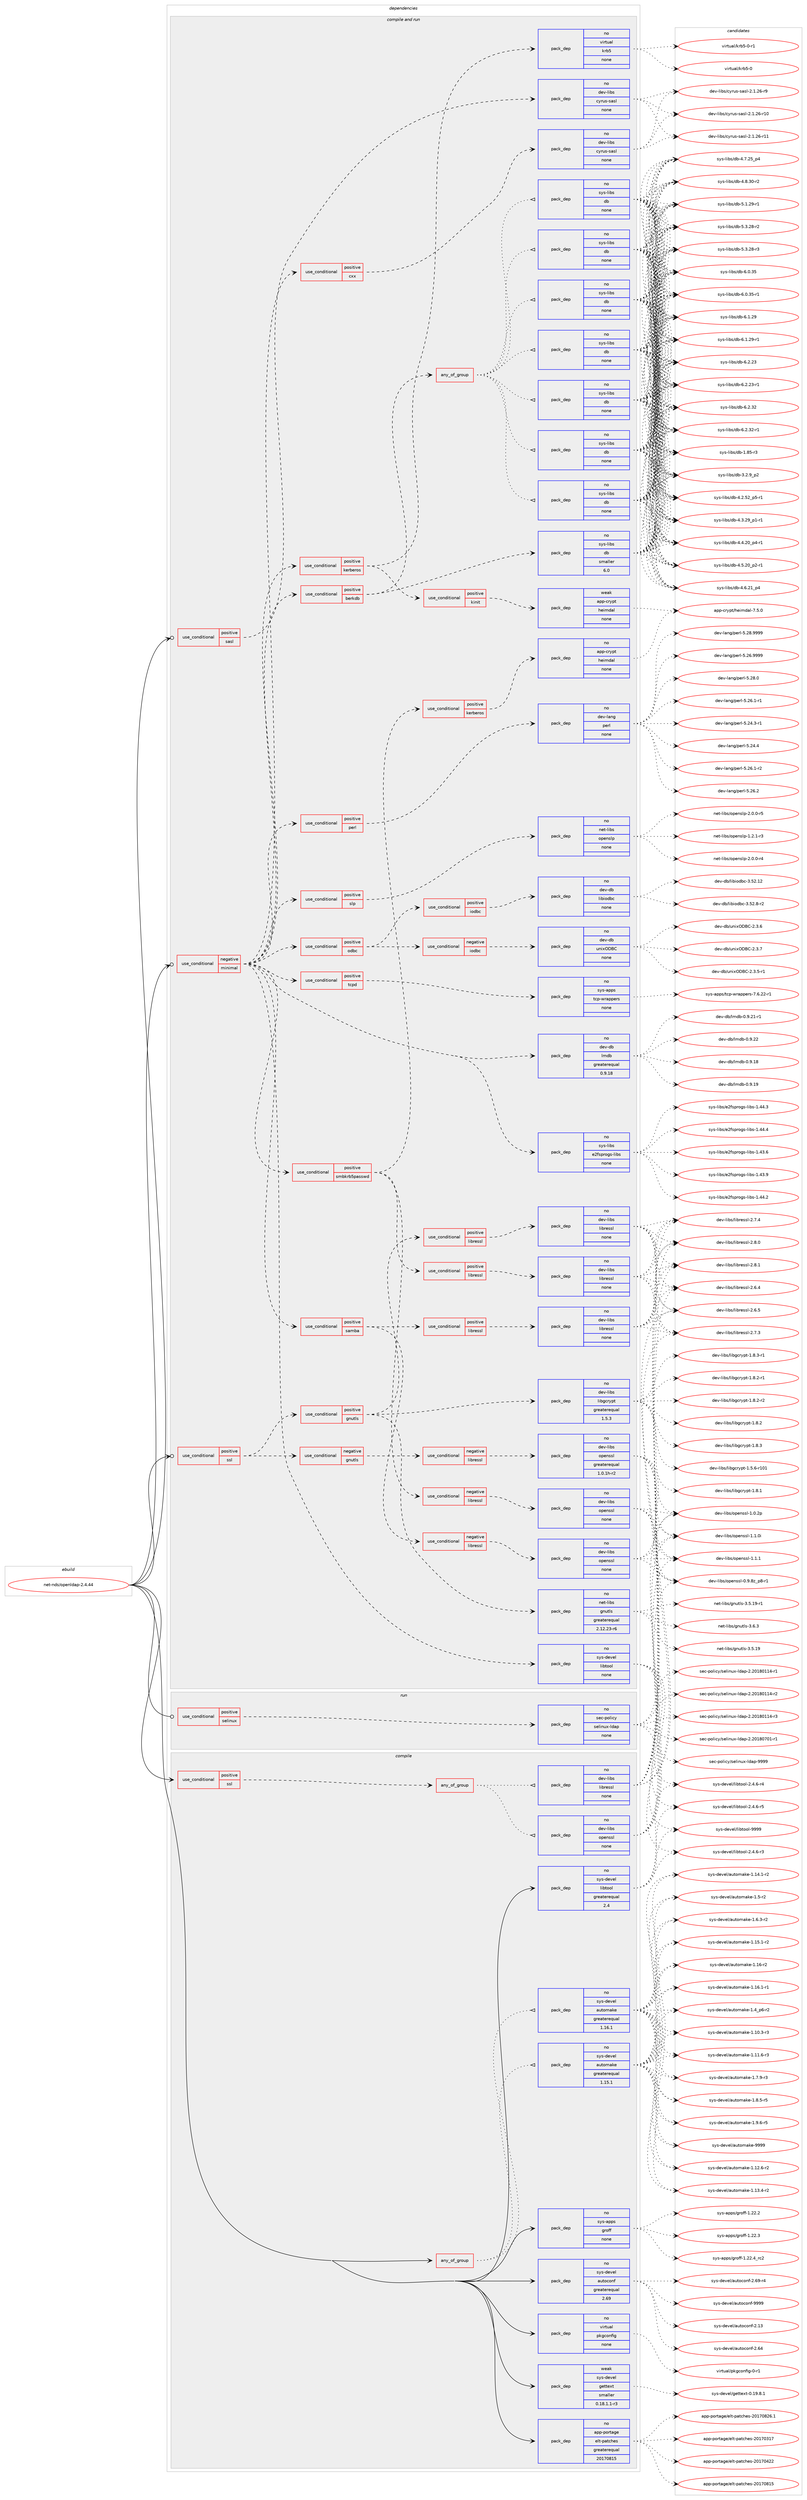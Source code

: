 digraph prolog {

# *************
# Graph options
# *************

newrank=true;
concentrate=true;
compound=true;
graph [rankdir=LR,fontname=Helvetica,fontsize=10,ranksep=1.5];#, ranksep=2.5, nodesep=0.2];
edge  [arrowhead=vee];
node  [fontname=Helvetica,fontsize=10];

# **********
# The ebuild
# **********

subgraph cluster_leftcol {
color=gray;
rank=same;
label=<<i>ebuild</i>>;
id [label="net-nds/openldap-2.4.44", color=red, width=4, href="../net-nds/openldap-2.4.44.svg"];
}

# ****************
# The dependencies
# ****************

subgraph cluster_midcol {
color=gray;
label=<<i>dependencies</i>>;
subgraph cluster_compile {
fillcolor="#eeeeee";
style=filled;
label=<<i>compile</i>>;
subgraph any161 {
dependency6805 [label=<<TABLE BORDER="0" CELLBORDER="1" CELLSPACING="0" CELLPADDING="4"><TR><TD CELLPADDING="10">any_of_group</TD></TR></TABLE>>, shape=none, color=red];subgraph pack5492 {
dependency6806 [label=<<TABLE BORDER="0" CELLBORDER="1" CELLSPACING="0" CELLPADDING="4" WIDTH="220"><TR><TD ROWSPAN="6" CELLPADDING="30">pack_dep</TD></TR><TR><TD WIDTH="110">no</TD></TR><TR><TD>sys-devel</TD></TR><TR><TD>automake</TD></TR><TR><TD>greaterequal</TD></TR><TR><TD>1.16.1</TD></TR></TABLE>>, shape=none, color=blue];
}
dependency6805:e -> dependency6806:w [weight=20,style="dotted",arrowhead="oinv"];
subgraph pack5493 {
dependency6807 [label=<<TABLE BORDER="0" CELLBORDER="1" CELLSPACING="0" CELLPADDING="4" WIDTH="220"><TR><TD ROWSPAN="6" CELLPADDING="30">pack_dep</TD></TR><TR><TD WIDTH="110">no</TD></TR><TR><TD>sys-devel</TD></TR><TR><TD>automake</TD></TR><TR><TD>greaterequal</TD></TR><TR><TD>1.15.1</TD></TR></TABLE>>, shape=none, color=blue];
}
dependency6805:e -> dependency6807:w [weight=20,style="dotted",arrowhead="oinv"];
}
id:e -> dependency6805:w [weight=20,style="solid",arrowhead="vee"];
subgraph cond1143 {
dependency6808 [label=<<TABLE BORDER="0" CELLBORDER="1" CELLSPACING="0" CELLPADDING="4"><TR><TD ROWSPAN="3" CELLPADDING="10">use_conditional</TD></TR><TR><TD>positive</TD></TR><TR><TD>ssl</TD></TR></TABLE>>, shape=none, color=red];
subgraph any162 {
dependency6809 [label=<<TABLE BORDER="0" CELLBORDER="1" CELLSPACING="0" CELLPADDING="4"><TR><TD CELLPADDING="10">any_of_group</TD></TR></TABLE>>, shape=none, color=red];subgraph pack5494 {
dependency6810 [label=<<TABLE BORDER="0" CELLBORDER="1" CELLSPACING="0" CELLPADDING="4" WIDTH="220"><TR><TD ROWSPAN="6" CELLPADDING="30">pack_dep</TD></TR><TR><TD WIDTH="110">no</TD></TR><TR><TD>dev-libs</TD></TR><TR><TD>openssl</TD></TR><TR><TD>none</TD></TR><TR><TD></TD></TR></TABLE>>, shape=none, color=blue];
}
dependency6809:e -> dependency6810:w [weight=20,style="dotted",arrowhead="oinv"];
subgraph pack5495 {
dependency6811 [label=<<TABLE BORDER="0" CELLBORDER="1" CELLSPACING="0" CELLPADDING="4" WIDTH="220"><TR><TD ROWSPAN="6" CELLPADDING="30">pack_dep</TD></TR><TR><TD WIDTH="110">no</TD></TR><TR><TD>dev-libs</TD></TR><TR><TD>libressl</TD></TR><TR><TD>none</TD></TR><TR><TD></TD></TR></TABLE>>, shape=none, color=blue];
}
dependency6809:e -> dependency6811:w [weight=20,style="dotted",arrowhead="oinv"];
}
dependency6808:e -> dependency6809:w [weight=20,style="dashed",arrowhead="vee"];
}
id:e -> dependency6808:w [weight=20,style="solid",arrowhead="vee"];
subgraph pack5496 {
dependency6812 [label=<<TABLE BORDER="0" CELLBORDER="1" CELLSPACING="0" CELLPADDING="4" WIDTH="220"><TR><TD ROWSPAN="6" CELLPADDING="30">pack_dep</TD></TR><TR><TD WIDTH="110">no</TD></TR><TR><TD>app-portage</TD></TR><TR><TD>elt-patches</TD></TR><TR><TD>greaterequal</TD></TR><TR><TD>20170815</TD></TR></TABLE>>, shape=none, color=blue];
}
id:e -> dependency6812:w [weight=20,style="solid",arrowhead="vee"];
subgraph pack5497 {
dependency6813 [label=<<TABLE BORDER="0" CELLBORDER="1" CELLSPACING="0" CELLPADDING="4" WIDTH="220"><TR><TD ROWSPAN="6" CELLPADDING="30">pack_dep</TD></TR><TR><TD WIDTH="110">no</TD></TR><TR><TD>sys-apps</TD></TR><TR><TD>groff</TD></TR><TR><TD>none</TD></TR><TR><TD></TD></TR></TABLE>>, shape=none, color=blue];
}
id:e -> dependency6813:w [weight=20,style="solid",arrowhead="vee"];
subgraph pack5498 {
dependency6814 [label=<<TABLE BORDER="0" CELLBORDER="1" CELLSPACING="0" CELLPADDING="4" WIDTH="220"><TR><TD ROWSPAN="6" CELLPADDING="30">pack_dep</TD></TR><TR><TD WIDTH="110">no</TD></TR><TR><TD>sys-devel</TD></TR><TR><TD>autoconf</TD></TR><TR><TD>greaterequal</TD></TR><TR><TD>2.69</TD></TR></TABLE>>, shape=none, color=blue];
}
id:e -> dependency6814:w [weight=20,style="solid",arrowhead="vee"];
subgraph pack5499 {
dependency6815 [label=<<TABLE BORDER="0" CELLBORDER="1" CELLSPACING="0" CELLPADDING="4" WIDTH="220"><TR><TD ROWSPAN="6" CELLPADDING="30">pack_dep</TD></TR><TR><TD WIDTH="110">no</TD></TR><TR><TD>sys-devel</TD></TR><TR><TD>libtool</TD></TR><TR><TD>greaterequal</TD></TR><TR><TD>2.4</TD></TR></TABLE>>, shape=none, color=blue];
}
id:e -> dependency6815:w [weight=20,style="solid",arrowhead="vee"];
subgraph pack5500 {
dependency6816 [label=<<TABLE BORDER="0" CELLBORDER="1" CELLSPACING="0" CELLPADDING="4" WIDTH="220"><TR><TD ROWSPAN="6" CELLPADDING="30">pack_dep</TD></TR><TR><TD WIDTH="110">no</TD></TR><TR><TD>virtual</TD></TR><TR><TD>pkgconfig</TD></TR><TR><TD>none</TD></TR><TR><TD></TD></TR></TABLE>>, shape=none, color=blue];
}
id:e -> dependency6816:w [weight=20,style="solid",arrowhead="vee"];
subgraph pack5501 {
dependency6817 [label=<<TABLE BORDER="0" CELLBORDER="1" CELLSPACING="0" CELLPADDING="4" WIDTH="220"><TR><TD ROWSPAN="6" CELLPADDING="30">pack_dep</TD></TR><TR><TD WIDTH="110">weak</TD></TR><TR><TD>sys-devel</TD></TR><TR><TD>gettext</TD></TR><TR><TD>smaller</TD></TR><TR><TD>0.18.1.1-r3</TD></TR></TABLE>>, shape=none, color=blue];
}
id:e -> dependency6817:w [weight=20,style="solid",arrowhead="vee"];
}
subgraph cluster_compileandrun {
fillcolor="#eeeeee";
style=filled;
label=<<i>compile and run</i>>;
subgraph cond1144 {
dependency6818 [label=<<TABLE BORDER="0" CELLBORDER="1" CELLSPACING="0" CELLPADDING="4"><TR><TD ROWSPAN="3" CELLPADDING="10">use_conditional</TD></TR><TR><TD>negative</TD></TR><TR><TD>minimal</TD></TR></TABLE>>, shape=none, color=red];
subgraph pack5502 {
dependency6819 [label=<<TABLE BORDER="0" CELLBORDER="1" CELLSPACING="0" CELLPADDING="4" WIDTH="220"><TR><TD ROWSPAN="6" CELLPADDING="30">pack_dep</TD></TR><TR><TD WIDTH="110">no</TD></TR><TR><TD>sys-devel</TD></TR><TR><TD>libtool</TD></TR><TR><TD>none</TD></TR><TR><TD></TD></TR></TABLE>>, shape=none, color=blue];
}
dependency6818:e -> dependency6819:w [weight=20,style="dashed",arrowhead="vee"];
subgraph pack5503 {
dependency6820 [label=<<TABLE BORDER="0" CELLBORDER="1" CELLSPACING="0" CELLPADDING="4" WIDTH="220"><TR><TD ROWSPAN="6" CELLPADDING="30">pack_dep</TD></TR><TR><TD WIDTH="110">no</TD></TR><TR><TD>sys-libs</TD></TR><TR><TD>e2fsprogs-libs</TD></TR><TR><TD>none</TD></TR><TR><TD></TD></TR></TABLE>>, shape=none, color=blue];
}
dependency6818:e -> dependency6820:w [weight=20,style="dashed",arrowhead="vee"];
subgraph pack5504 {
dependency6821 [label=<<TABLE BORDER="0" CELLBORDER="1" CELLSPACING="0" CELLPADDING="4" WIDTH="220"><TR><TD ROWSPAN="6" CELLPADDING="30">pack_dep</TD></TR><TR><TD WIDTH="110">no</TD></TR><TR><TD>dev-db</TD></TR><TR><TD>lmdb</TD></TR><TR><TD>greaterequal</TD></TR><TR><TD>0.9.18</TD></TR></TABLE>>, shape=none, color=blue];
}
dependency6818:e -> dependency6821:w [weight=20,style="dashed",arrowhead="vee"];
subgraph cond1145 {
dependency6822 [label=<<TABLE BORDER="0" CELLBORDER="1" CELLSPACING="0" CELLPADDING="4"><TR><TD ROWSPAN="3" CELLPADDING="10">use_conditional</TD></TR><TR><TD>positive</TD></TR><TR><TD>tcpd</TD></TR></TABLE>>, shape=none, color=red];
subgraph pack5505 {
dependency6823 [label=<<TABLE BORDER="0" CELLBORDER="1" CELLSPACING="0" CELLPADDING="4" WIDTH="220"><TR><TD ROWSPAN="6" CELLPADDING="30">pack_dep</TD></TR><TR><TD WIDTH="110">no</TD></TR><TR><TD>sys-apps</TD></TR><TR><TD>tcp-wrappers</TD></TR><TR><TD>none</TD></TR><TR><TD></TD></TR></TABLE>>, shape=none, color=blue];
}
dependency6822:e -> dependency6823:w [weight=20,style="dashed",arrowhead="vee"];
}
dependency6818:e -> dependency6822:w [weight=20,style="dashed",arrowhead="vee"];
subgraph cond1146 {
dependency6824 [label=<<TABLE BORDER="0" CELLBORDER="1" CELLSPACING="0" CELLPADDING="4"><TR><TD ROWSPAN="3" CELLPADDING="10">use_conditional</TD></TR><TR><TD>positive</TD></TR><TR><TD>odbc</TD></TR></TABLE>>, shape=none, color=red];
subgraph cond1147 {
dependency6825 [label=<<TABLE BORDER="0" CELLBORDER="1" CELLSPACING="0" CELLPADDING="4"><TR><TD ROWSPAN="3" CELLPADDING="10">use_conditional</TD></TR><TR><TD>negative</TD></TR><TR><TD>iodbc</TD></TR></TABLE>>, shape=none, color=red];
subgraph pack5506 {
dependency6826 [label=<<TABLE BORDER="0" CELLBORDER="1" CELLSPACING="0" CELLPADDING="4" WIDTH="220"><TR><TD ROWSPAN="6" CELLPADDING="30">pack_dep</TD></TR><TR><TD WIDTH="110">no</TD></TR><TR><TD>dev-db</TD></TR><TR><TD>unixODBC</TD></TR><TR><TD>none</TD></TR><TR><TD></TD></TR></TABLE>>, shape=none, color=blue];
}
dependency6825:e -> dependency6826:w [weight=20,style="dashed",arrowhead="vee"];
}
dependency6824:e -> dependency6825:w [weight=20,style="dashed",arrowhead="vee"];
subgraph cond1148 {
dependency6827 [label=<<TABLE BORDER="0" CELLBORDER="1" CELLSPACING="0" CELLPADDING="4"><TR><TD ROWSPAN="3" CELLPADDING="10">use_conditional</TD></TR><TR><TD>positive</TD></TR><TR><TD>iodbc</TD></TR></TABLE>>, shape=none, color=red];
subgraph pack5507 {
dependency6828 [label=<<TABLE BORDER="0" CELLBORDER="1" CELLSPACING="0" CELLPADDING="4" WIDTH="220"><TR><TD ROWSPAN="6" CELLPADDING="30">pack_dep</TD></TR><TR><TD WIDTH="110">no</TD></TR><TR><TD>dev-db</TD></TR><TR><TD>libiodbc</TD></TR><TR><TD>none</TD></TR><TR><TD></TD></TR></TABLE>>, shape=none, color=blue];
}
dependency6827:e -> dependency6828:w [weight=20,style="dashed",arrowhead="vee"];
}
dependency6824:e -> dependency6827:w [weight=20,style="dashed",arrowhead="vee"];
}
dependency6818:e -> dependency6824:w [weight=20,style="dashed",arrowhead="vee"];
subgraph cond1149 {
dependency6829 [label=<<TABLE BORDER="0" CELLBORDER="1" CELLSPACING="0" CELLPADDING="4"><TR><TD ROWSPAN="3" CELLPADDING="10">use_conditional</TD></TR><TR><TD>positive</TD></TR><TR><TD>slp</TD></TR></TABLE>>, shape=none, color=red];
subgraph pack5508 {
dependency6830 [label=<<TABLE BORDER="0" CELLBORDER="1" CELLSPACING="0" CELLPADDING="4" WIDTH="220"><TR><TD ROWSPAN="6" CELLPADDING="30">pack_dep</TD></TR><TR><TD WIDTH="110">no</TD></TR><TR><TD>net-libs</TD></TR><TR><TD>openslp</TD></TR><TR><TD>none</TD></TR><TR><TD></TD></TR></TABLE>>, shape=none, color=blue];
}
dependency6829:e -> dependency6830:w [weight=20,style="dashed",arrowhead="vee"];
}
dependency6818:e -> dependency6829:w [weight=20,style="dashed",arrowhead="vee"];
subgraph cond1150 {
dependency6831 [label=<<TABLE BORDER="0" CELLBORDER="1" CELLSPACING="0" CELLPADDING="4"><TR><TD ROWSPAN="3" CELLPADDING="10">use_conditional</TD></TR><TR><TD>positive</TD></TR><TR><TD>perl</TD></TR></TABLE>>, shape=none, color=red];
subgraph pack5509 {
dependency6832 [label=<<TABLE BORDER="0" CELLBORDER="1" CELLSPACING="0" CELLPADDING="4" WIDTH="220"><TR><TD ROWSPAN="6" CELLPADDING="30">pack_dep</TD></TR><TR><TD WIDTH="110">no</TD></TR><TR><TD>dev-lang</TD></TR><TR><TD>perl</TD></TR><TR><TD>none</TD></TR><TR><TD></TD></TR></TABLE>>, shape=none, color=blue];
}
dependency6831:e -> dependency6832:w [weight=20,style="dashed",arrowhead="vee"];
}
dependency6818:e -> dependency6831:w [weight=20,style="dashed",arrowhead="vee"];
subgraph cond1151 {
dependency6833 [label=<<TABLE BORDER="0" CELLBORDER="1" CELLSPACING="0" CELLPADDING="4"><TR><TD ROWSPAN="3" CELLPADDING="10">use_conditional</TD></TR><TR><TD>positive</TD></TR><TR><TD>samba</TD></TR></TABLE>>, shape=none, color=red];
subgraph cond1152 {
dependency6834 [label=<<TABLE BORDER="0" CELLBORDER="1" CELLSPACING="0" CELLPADDING="4"><TR><TD ROWSPAN="3" CELLPADDING="10">use_conditional</TD></TR><TR><TD>negative</TD></TR><TR><TD>libressl</TD></TR></TABLE>>, shape=none, color=red];
subgraph pack5510 {
dependency6835 [label=<<TABLE BORDER="0" CELLBORDER="1" CELLSPACING="0" CELLPADDING="4" WIDTH="220"><TR><TD ROWSPAN="6" CELLPADDING="30">pack_dep</TD></TR><TR><TD WIDTH="110">no</TD></TR><TR><TD>dev-libs</TD></TR><TR><TD>openssl</TD></TR><TR><TD>none</TD></TR><TR><TD></TD></TR></TABLE>>, shape=none, color=blue];
}
dependency6834:e -> dependency6835:w [weight=20,style="dashed",arrowhead="vee"];
}
dependency6833:e -> dependency6834:w [weight=20,style="dashed",arrowhead="vee"];
subgraph cond1153 {
dependency6836 [label=<<TABLE BORDER="0" CELLBORDER="1" CELLSPACING="0" CELLPADDING="4"><TR><TD ROWSPAN="3" CELLPADDING="10">use_conditional</TD></TR><TR><TD>positive</TD></TR><TR><TD>libressl</TD></TR></TABLE>>, shape=none, color=red];
subgraph pack5511 {
dependency6837 [label=<<TABLE BORDER="0" CELLBORDER="1" CELLSPACING="0" CELLPADDING="4" WIDTH="220"><TR><TD ROWSPAN="6" CELLPADDING="30">pack_dep</TD></TR><TR><TD WIDTH="110">no</TD></TR><TR><TD>dev-libs</TD></TR><TR><TD>libressl</TD></TR><TR><TD>none</TD></TR><TR><TD></TD></TR></TABLE>>, shape=none, color=blue];
}
dependency6836:e -> dependency6837:w [weight=20,style="dashed",arrowhead="vee"];
}
dependency6833:e -> dependency6836:w [weight=20,style="dashed",arrowhead="vee"];
}
dependency6818:e -> dependency6833:w [weight=20,style="dashed",arrowhead="vee"];
subgraph cond1154 {
dependency6838 [label=<<TABLE BORDER="0" CELLBORDER="1" CELLSPACING="0" CELLPADDING="4"><TR><TD ROWSPAN="3" CELLPADDING="10">use_conditional</TD></TR><TR><TD>positive</TD></TR><TR><TD>berkdb</TD></TR></TABLE>>, shape=none, color=red];
subgraph pack5512 {
dependency6839 [label=<<TABLE BORDER="0" CELLBORDER="1" CELLSPACING="0" CELLPADDING="4" WIDTH="220"><TR><TD ROWSPAN="6" CELLPADDING="30">pack_dep</TD></TR><TR><TD WIDTH="110">no</TD></TR><TR><TD>sys-libs</TD></TR><TR><TD>db</TD></TR><TR><TD>smaller</TD></TR><TR><TD>6.0</TD></TR></TABLE>>, shape=none, color=blue];
}
dependency6838:e -> dependency6839:w [weight=20,style="dashed",arrowhead="vee"];
subgraph any163 {
dependency6840 [label=<<TABLE BORDER="0" CELLBORDER="1" CELLSPACING="0" CELLPADDING="4"><TR><TD CELLPADDING="10">any_of_group</TD></TR></TABLE>>, shape=none, color=red];subgraph pack5513 {
dependency6841 [label=<<TABLE BORDER="0" CELLBORDER="1" CELLSPACING="0" CELLPADDING="4" WIDTH="220"><TR><TD ROWSPAN="6" CELLPADDING="30">pack_dep</TD></TR><TR><TD WIDTH="110">no</TD></TR><TR><TD>sys-libs</TD></TR><TR><TD>db</TD></TR><TR><TD>none</TD></TR><TR><TD></TD></TR></TABLE>>, shape=none, color=blue];
}
dependency6840:e -> dependency6841:w [weight=20,style="dotted",arrowhead="oinv"];
subgraph pack5514 {
dependency6842 [label=<<TABLE BORDER="0" CELLBORDER="1" CELLSPACING="0" CELLPADDING="4" WIDTH="220"><TR><TD ROWSPAN="6" CELLPADDING="30">pack_dep</TD></TR><TR><TD WIDTH="110">no</TD></TR><TR><TD>sys-libs</TD></TR><TR><TD>db</TD></TR><TR><TD>none</TD></TR><TR><TD></TD></TR></TABLE>>, shape=none, color=blue];
}
dependency6840:e -> dependency6842:w [weight=20,style="dotted",arrowhead="oinv"];
subgraph pack5515 {
dependency6843 [label=<<TABLE BORDER="0" CELLBORDER="1" CELLSPACING="0" CELLPADDING="4" WIDTH="220"><TR><TD ROWSPAN="6" CELLPADDING="30">pack_dep</TD></TR><TR><TD WIDTH="110">no</TD></TR><TR><TD>sys-libs</TD></TR><TR><TD>db</TD></TR><TR><TD>none</TD></TR><TR><TD></TD></TR></TABLE>>, shape=none, color=blue];
}
dependency6840:e -> dependency6843:w [weight=20,style="dotted",arrowhead="oinv"];
subgraph pack5516 {
dependency6844 [label=<<TABLE BORDER="0" CELLBORDER="1" CELLSPACING="0" CELLPADDING="4" WIDTH="220"><TR><TD ROWSPAN="6" CELLPADDING="30">pack_dep</TD></TR><TR><TD WIDTH="110">no</TD></TR><TR><TD>sys-libs</TD></TR><TR><TD>db</TD></TR><TR><TD>none</TD></TR><TR><TD></TD></TR></TABLE>>, shape=none, color=blue];
}
dependency6840:e -> dependency6844:w [weight=20,style="dotted",arrowhead="oinv"];
subgraph pack5517 {
dependency6845 [label=<<TABLE BORDER="0" CELLBORDER="1" CELLSPACING="0" CELLPADDING="4" WIDTH="220"><TR><TD ROWSPAN="6" CELLPADDING="30">pack_dep</TD></TR><TR><TD WIDTH="110">no</TD></TR><TR><TD>sys-libs</TD></TR><TR><TD>db</TD></TR><TR><TD>none</TD></TR><TR><TD></TD></TR></TABLE>>, shape=none, color=blue];
}
dependency6840:e -> dependency6845:w [weight=20,style="dotted",arrowhead="oinv"];
subgraph pack5518 {
dependency6846 [label=<<TABLE BORDER="0" CELLBORDER="1" CELLSPACING="0" CELLPADDING="4" WIDTH="220"><TR><TD ROWSPAN="6" CELLPADDING="30">pack_dep</TD></TR><TR><TD WIDTH="110">no</TD></TR><TR><TD>sys-libs</TD></TR><TR><TD>db</TD></TR><TR><TD>none</TD></TR><TR><TD></TD></TR></TABLE>>, shape=none, color=blue];
}
dependency6840:e -> dependency6846:w [weight=20,style="dotted",arrowhead="oinv"];
subgraph pack5519 {
dependency6847 [label=<<TABLE BORDER="0" CELLBORDER="1" CELLSPACING="0" CELLPADDING="4" WIDTH="220"><TR><TD ROWSPAN="6" CELLPADDING="30">pack_dep</TD></TR><TR><TD WIDTH="110">no</TD></TR><TR><TD>sys-libs</TD></TR><TR><TD>db</TD></TR><TR><TD>none</TD></TR><TR><TD></TD></TR></TABLE>>, shape=none, color=blue];
}
dependency6840:e -> dependency6847:w [weight=20,style="dotted",arrowhead="oinv"];
}
dependency6838:e -> dependency6840:w [weight=20,style="dashed",arrowhead="vee"];
}
dependency6818:e -> dependency6838:w [weight=20,style="dashed",arrowhead="vee"];
subgraph cond1155 {
dependency6848 [label=<<TABLE BORDER="0" CELLBORDER="1" CELLSPACING="0" CELLPADDING="4"><TR><TD ROWSPAN="3" CELLPADDING="10">use_conditional</TD></TR><TR><TD>positive</TD></TR><TR><TD>smbkrb5passwd</TD></TR></TABLE>>, shape=none, color=red];
subgraph cond1156 {
dependency6849 [label=<<TABLE BORDER="0" CELLBORDER="1" CELLSPACING="0" CELLPADDING="4"><TR><TD ROWSPAN="3" CELLPADDING="10">use_conditional</TD></TR><TR><TD>negative</TD></TR><TR><TD>libressl</TD></TR></TABLE>>, shape=none, color=red];
subgraph pack5520 {
dependency6850 [label=<<TABLE BORDER="0" CELLBORDER="1" CELLSPACING="0" CELLPADDING="4" WIDTH="220"><TR><TD ROWSPAN="6" CELLPADDING="30">pack_dep</TD></TR><TR><TD WIDTH="110">no</TD></TR><TR><TD>dev-libs</TD></TR><TR><TD>openssl</TD></TR><TR><TD>none</TD></TR><TR><TD></TD></TR></TABLE>>, shape=none, color=blue];
}
dependency6849:e -> dependency6850:w [weight=20,style="dashed",arrowhead="vee"];
}
dependency6848:e -> dependency6849:w [weight=20,style="dashed",arrowhead="vee"];
subgraph cond1157 {
dependency6851 [label=<<TABLE BORDER="0" CELLBORDER="1" CELLSPACING="0" CELLPADDING="4"><TR><TD ROWSPAN="3" CELLPADDING="10">use_conditional</TD></TR><TR><TD>positive</TD></TR><TR><TD>libressl</TD></TR></TABLE>>, shape=none, color=red];
subgraph pack5521 {
dependency6852 [label=<<TABLE BORDER="0" CELLBORDER="1" CELLSPACING="0" CELLPADDING="4" WIDTH="220"><TR><TD ROWSPAN="6" CELLPADDING="30">pack_dep</TD></TR><TR><TD WIDTH="110">no</TD></TR><TR><TD>dev-libs</TD></TR><TR><TD>libressl</TD></TR><TR><TD>none</TD></TR><TR><TD></TD></TR></TABLE>>, shape=none, color=blue];
}
dependency6851:e -> dependency6852:w [weight=20,style="dashed",arrowhead="vee"];
}
dependency6848:e -> dependency6851:w [weight=20,style="dashed",arrowhead="vee"];
subgraph cond1158 {
dependency6853 [label=<<TABLE BORDER="0" CELLBORDER="1" CELLSPACING="0" CELLPADDING="4"><TR><TD ROWSPAN="3" CELLPADDING="10">use_conditional</TD></TR><TR><TD>positive</TD></TR><TR><TD>kerberos</TD></TR></TABLE>>, shape=none, color=red];
subgraph pack5522 {
dependency6854 [label=<<TABLE BORDER="0" CELLBORDER="1" CELLSPACING="0" CELLPADDING="4" WIDTH="220"><TR><TD ROWSPAN="6" CELLPADDING="30">pack_dep</TD></TR><TR><TD WIDTH="110">no</TD></TR><TR><TD>app-crypt</TD></TR><TR><TD>heimdal</TD></TR><TR><TD>none</TD></TR><TR><TD></TD></TR></TABLE>>, shape=none, color=blue];
}
dependency6853:e -> dependency6854:w [weight=20,style="dashed",arrowhead="vee"];
}
dependency6848:e -> dependency6853:w [weight=20,style="dashed",arrowhead="vee"];
}
dependency6818:e -> dependency6848:w [weight=20,style="dashed",arrowhead="vee"];
subgraph cond1159 {
dependency6855 [label=<<TABLE BORDER="0" CELLBORDER="1" CELLSPACING="0" CELLPADDING="4"><TR><TD ROWSPAN="3" CELLPADDING="10">use_conditional</TD></TR><TR><TD>positive</TD></TR><TR><TD>kerberos</TD></TR></TABLE>>, shape=none, color=red];
subgraph pack5523 {
dependency6856 [label=<<TABLE BORDER="0" CELLBORDER="1" CELLSPACING="0" CELLPADDING="4" WIDTH="220"><TR><TD ROWSPAN="6" CELLPADDING="30">pack_dep</TD></TR><TR><TD WIDTH="110">no</TD></TR><TR><TD>virtual</TD></TR><TR><TD>krb5</TD></TR><TR><TD>none</TD></TR><TR><TD></TD></TR></TABLE>>, shape=none, color=blue];
}
dependency6855:e -> dependency6856:w [weight=20,style="dashed",arrowhead="vee"];
subgraph cond1160 {
dependency6857 [label=<<TABLE BORDER="0" CELLBORDER="1" CELLSPACING="0" CELLPADDING="4"><TR><TD ROWSPAN="3" CELLPADDING="10">use_conditional</TD></TR><TR><TD>positive</TD></TR><TR><TD>kinit</TD></TR></TABLE>>, shape=none, color=red];
subgraph pack5524 {
dependency6858 [label=<<TABLE BORDER="0" CELLBORDER="1" CELLSPACING="0" CELLPADDING="4" WIDTH="220"><TR><TD ROWSPAN="6" CELLPADDING="30">pack_dep</TD></TR><TR><TD WIDTH="110">weak</TD></TR><TR><TD>app-crypt</TD></TR><TR><TD>heimdal</TD></TR><TR><TD>none</TD></TR><TR><TD></TD></TR></TABLE>>, shape=none, color=blue];
}
dependency6857:e -> dependency6858:w [weight=20,style="dashed",arrowhead="vee"];
}
dependency6855:e -> dependency6857:w [weight=20,style="dashed",arrowhead="vee"];
}
dependency6818:e -> dependency6855:w [weight=20,style="dashed",arrowhead="vee"];
subgraph cond1161 {
dependency6859 [label=<<TABLE BORDER="0" CELLBORDER="1" CELLSPACING="0" CELLPADDING="4"><TR><TD ROWSPAN="3" CELLPADDING="10">use_conditional</TD></TR><TR><TD>positive</TD></TR><TR><TD>cxx</TD></TR></TABLE>>, shape=none, color=red];
subgraph pack5525 {
dependency6860 [label=<<TABLE BORDER="0" CELLBORDER="1" CELLSPACING="0" CELLPADDING="4" WIDTH="220"><TR><TD ROWSPAN="6" CELLPADDING="30">pack_dep</TD></TR><TR><TD WIDTH="110">no</TD></TR><TR><TD>dev-libs</TD></TR><TR><TD>cyrus-sasl</TD></TR><TR><TD>none</TD></TR><TR><TD></TD></TR></TABLE>>, shape=none, color=blue];
}
dependency6859:e -> dependency6860:w [weight=20,style="dashed",arrowhead="vee"];
}
dependency6818:e -> dependency6859:w [weight=20,style="dashed",arrowhead="vee"];
}
id:e -> dependency6818:w [weight=20,style="solid",arrowhead="odotvee"];
subgraph cond1162 {
dependency6861 [label=<<TABLE BORDER="0" CELLBORDER="1" CELLSPACING="0" CELLPADDING="4"><TR><TD ROWSPAN="3" CELLPADDING="10">use_conditional</TD></TR><TR><TD>positive</TD></TR><TR><TD>sasl</TD></TR></TABLE>>, shape=none, color=red];
subgraph pack5526 {
dependency6862 [label=<<TABLE BORDER="0" CELLBORDER="1" CELLSPACING="0" CELLPADDING="4" WIDTH="220"><TR><TD ROWSPAN="6" CELLPADDING="30">pack_dep</TD></TR><TR><TD WIDTH="110">no</TD></TR><TR><TD>dev-libs</TD></TR><TR><TD>cyrus-sasl</TD></TR><TR><TD>none</TD></TR><TR><TD></TD></TR></TABLE>>, shape=none, color=blue];
}
dependency6861:e -> dependency6862:w [weight=20,style="dashed",arrowhead="vee"];
}
id:e -> dependency6861:w [weight=20,style="solid",arrowhead="odotvee"];
subgraph cond1163 {
dependency6863 [label=<<TABLE BORDER="0" CELLBORDER="1" CELLSPACING="0" CELLPADDING="4"><TR><TD ROWSPAN="3" CELLPADDING="10">use_conditional</TD></TR><TR><TD>positive</TD></TR><TR><TD>ssl</TD></TR></TABLE>>, shape=none, color=red];
subgraph cond1164 {
dependency6864 [label=<<TABLE BORDER="0" CELLBORDER="1" CELLSPACING="0" CELLPADDING="4"><TR><TD ROWSPAN="3" CELLPADDING="10">use_conditional</TD></TR><TR><TD>negative</TD></TR><TR><TD>gnutls</TD></TR></TABLE>>, shape=none, color=red];
subgraph cond1165 {
dependency6865 [label=<<TABLE BORDER="0" CELLBORDER="1" CELLSPACING="0" CELLPADDING="4"><TR><TD ROWSPAN="3" CELLPADDING="10">use_conditional</TD></TR><TR><TD>negative</TD></TR><TR><TD>libressl</TD></TR></TABLE>>, shape=none, color=red];
subgraph pack5527 {
dependency6866 [label=<<TABLE BORDER="0" CELLBORDER="1" CELLSPACING="0" CELLPADDING="4" WIDTH="220"><TR><TD ROWSPAN="6" CELLPADDING="30">pack_dep</TD></TR><TR><TD WIDTH="110">no</TD></TR><TR><TD>dev-libs</TD></TR><TR><TD>openssl</TD></TR><TR><TD>greaterequal</TD></TR><TR><TD>1.0.1h-r2</TD></TR></TABLE>>, shape=none, color=blue];
}
dependency6865:e -> dependency6866:w [weight=20,style="dashed",arrowhead="vee"];
}
dependency6864:e -> dependency6865:w [weight=20,style="dashed",arrowhead="vee"];
}
dependency6863:e -> dependency6864:w [weight=20,style="dashed",arrowhead="vee"];
subgraph cond1166 {
dependency6867 [label=<<TABLE BORDER="0" CELLBORDER="1" CELLSPACING="0" CELLPADDING="4"><TR><TD ROWSPAN="3" CELLPADDING="10">use_conditional</TD></TR><TR><TD>positive</TD></TR><TR><TD>gnutls</TD></TR></TABLE>>, shape=none, color=red];
subgraph pack5528 {
dependency6868 [label=<<TABLE BORDER="0" CELLBORDER="1" CELLSPACING="0" CELLPADDING="4" WIDTH="220"><TR><TD ROWSPAN="6" CELLPADDING="30">pack_dep</TD></TR><TR><TD WIDTH="110">no</TD></TR><TR><TD>net-libs</TD></TR><TR><TD>gnutls</TD></TR><TR><TD>greaterequal</TD></TR><TR><TD>2.12.23-r6</TD></TR></TABLE>>, shape=none, color=blue];
}
dependency6867:e -> dependency6868:w [weight=20,style="dashed",arrowhead="vee"];
subgraph cond1167 {
dependency6869 [label=<<TABLE BORDER="0" CELLBORDER="1" CELLSPACING="0" CELLPADDING="4"><TR><TD ROWSPAN="3" CELLPADDING="10">use_conditional</TD></TR><TR><TD>positive</TD></TR><TR><TD>libressl</TD></TR></TABLE>>, shape=none, color=red];
subgraph pack5529 {
dependency6870 [label=<<TABLE BORDER="0" CELLBORDER="1" CELLSPACING="0" CELLPADDING="4" WIDTH="220"><TR><TD ROWSPAN="6" CELLPADDING="30">pack_dep</TD></TR><TR><TD WIDTH="110">no</TD></TR><TR><TD>dev-libs</TD></TR><TR><TD>libressl</TD></TR><TR><TD>none</TD></TR><TR><TD></TD></TR></TABLE>>, shape=none, color=blue];
}
dependency6869:e -> dependency6870:w [weight=20,style="dashed",arrowhead="vee"];
}
dependency6867:e -> dependency6869:w [weight=20,style="dashed",arrowhead="vee"];
subgraph pack5530 {
dependency6871 [label=<<TABLE BORDER="0" CELLBORDER="1" CELLSPACING="0" CELLPADDING="4" WIDTH="220"><TR><TD ROWSPAN="6" CELLPADDING="30">pack_dep</TD></TR><TR><TD WIDTH="110">no</TD></TR><TR><TD>dev-libs</TD></TR><TR><TD>libgcrypt</TD></TR><TR><TD>greaterequal</TD></TR><TR><TD>1.5.3</TD></TR></TABLE>>, shape=none, color=blue];
}
dependency6867:e -> dependency6871:w [weight=20,style="dashed",arrowhead="vee"];
}
dependency6863:e -> dependency6867:w [weight=20,style="dashed",arrowhead="vee"];
}
id:e -> dependency6863:w [weight=20,style="solid",arrowhead="odotvee"];
}
subgraph cluster_run {
fillcolor="#eeeeee";
style=filled;
label=<<i>run</i>>;
subgraph cond1168 {
dependency6872 [label=<<TABLE BORDER="0" CELLBORDER="1" CELLSPACING="0" CELLPADDING="4"><TR><TD ROWSPAN="3" CELLPADDING="10">use_conditional</TD></TR><TR><TD>positive</TD></TR><TR><TD>selinux</TD></TR></TABLE>>, shape=none, color=red];
subgraph pack5531 {
dependency6873 [label=<<TABLE BORDER="0" CELLBORDER="1" CELLSPACING="0" CELLPADDING="4" WIDTH="220"><TR><TD ROWSPAN="6" CELLPADDING="30">pack_dep</TD></TR><TR><TD WIDTH="110">no</TD></TR><TR><TD>sec-policy</TD></TR><TR><TD>selinux-ldap</TD></TR><TR><TD>none</TD></TR><TR><TD></TD></TR></TABLE>>, shape=none, color=blue];
}
dependency6872:e -> dependency6873:w [weight=20,style="dashed",arrowhead="vee"];
}
id:e -> dependency6872:w [weight=20,style="solid",arrowhead="odot"];
}
}

# **************
# The candidates
# **************

subgraph cluster_choices {
rank=same;
color=gray;
label=<<i>candidates</i>>;

subgraph choice5492 {
color=black;
nodesep=1;
choice11512111545100101118101108479711711611110997107101454946494846514511451 [label="sys-devel/automake-1.10.3-r3", color=red, width=4,href="../sys-devel/automake-1.10.3-r3.svg"];
choice11512111545100101118101108479711711611110997107101454946494946544511451 [label="sys-devel/automake-1.11.6-r3", color=red, width=4,href="../sys-devel/automake-1.11.6-r3.svg"];
choice11512111545100101118101108479711711611110997107101454946495046544511450 [label="sys-devel/automake-1.12.6-r2", color=red, width=4,href="../sys-devel/automake-1.12.6-r2.svg"];
choice11512111545100101118101108479711711611110997107101454946495146524511450 [label="sys-devel/automake-1.13.4-r2", color=red, width=4,href="../sys-devel/automake-1.13.4-r2.svg"];
choice11512111545100101118101108479711711611110997107101454946495246494511450 [label="sys-devel/automake-1.14.1-r2", color=red, width=4,href="../sys-devel/automake-1.14.1-r2.svg"];
choice11512111545100101118101108479711711611110997107101454946495346494511450 [label="sys-devel/automake-1.15.1-r2", color=red, width=4,href="../sys-devel/automake-1.15.1-r2.svg"];
choice1151211154510010111810110847971171161111099710710145494649544511450 [label="sys-devel/automake-1.16-r2", color=red, width=4,href="../sys-devel/automake-1.16-r2.svg"];
choice11512111545100101118101108479711711611110997107101454946495446494511449 [label="sys-devel/automake-1.16.1-r1", color=red, width=4,href="../sys-devel/automake-1.16.1-r1.svg"];
choice115121115451001011181011084797117116111109971071014549465295112544511450 [label="sys-devel/automake-1.4_p6-r2", color=red, width=4,href="../sys-devel/automake-1.4_p6-r2.svg"];
choice11512111545100101118101108479711711611110997107101454946534511450 [label="sys-devel/automake-1.5-r2", color=red, width=4,href="../sys-devel/automake-1.5-r2.svg"];
choice115121115451001011181011084797117116111109971071014549465446514511450 [label="sys-devel/automake-1.6.3-r2", color=red, width=4,href="../sys-devel/automake-1.6.3-r2.svg"];
choice115121115451001011181011084797117116111109971071014549465546574511451 [label="sys-devel/automake-1.7.9-r3", color=red, width=4,href="../sys-devel/automake-1.7.9-r3.svg"];
choice115121115451001011181011084797117116111109971071014549465646534511453 [label="sys-devel/automake-1.8.5-r5", color=red, width=4,href="../sys-devel/automake-1.8.5-r5.svg"];
choice115121115451001011181011084797117116111109971071014549465746544511453 [label="sys-devel/automake-1.9.6-r5", color=red, width=4,href="../sys-devel/automake-1.9.6-r5.svg"];
choice115121115451001011181011084797117116111109971071014557575757 [label="sys-devel/automake-9999", color=red, width=4,href="../sys-devel/automake-9999.svg"];
dependency6806:e -> choice11512111545100101118101108479711711611110997107101454946494846514511451:w [style=dotted,weight="100"];
dependency6806:e -> choice11512111545100101118101108479711711611110997107101454946494946544511451:w [style=dotted,weight="100"];
dependency6806:e -> choice11512111545100101118101108479711711611110997107101454946495046544511450:w [style=dotted,weight="100"];
dependency6806:e -> choice11512111545100101118101108479711711611110997107101454946495146524511450:w [style=dotted,weight="100"];
dependency6806:e -> choice11512111545100101118101108479711711611110997107101454946495246494511450:w [style=dotted,weight="100"];
dependency6806:e -> choice11512111545100101118101108479711711611110997107101454946495346494511450:w [style=dotted,weight="100"];
dependency6806:e -> choice1151211154510010111810110847971171161111099710710145494649544511450:w [style=dotted,weight="100"];
dependency6806:e -> choice11512111545100101118101108479711711611110997107101454946495446494511449:w [style=dotted,weight="100"];
dependency6806:e -> choice115121115451001011181011084797117116111109971071014549465295112544511450:w [style=dotted,weight="100"];
dependency6806:e -> choice11512111545100101118101108479711711611110997107101454946534511450:w [style=dotted,weight="100"];
dependency6806:e -> choice115121115451001011181011084797117116111109971071014549465446514511450:w [style=dotted,weight="100"];
dependency6806:e -> choice115121115451001011181011084797117116111109971071014549465546574511451:w [style=dotted,weight="100"];
dependency6806:e -> choice115121115451001011181011084797117116111109971071014549465646534511453:w [style=dotted,weight="100"];
dependency6806:e -> choice115121115451001011181011084797117116111109971071014549465746544511453:w [style=dotted,weight="100"];
dependency6806:e -> choice115121115451001011181011084797117116111109971071014557575757:w [style=dotted,weight="100"];
}
subgraph choice5493 {
color=black;
nodesep=1;
choice11512111545100101118101108479711711611110997107101454946494846514511451 [label="sys-devel/automake-1.10.3-r3", color=red, width=4,href="../sys-devel/automake-1.10.3-r3.svg"];
choice11512111545100101118101108479711711611110997107101454946494946544511451 [label="sys-devel/automake-1.11.6-r3", color=red, width=4,href="../sys-devel/automake-1.11.6-r3.svg"];
choice11512111545100101118101108479711711611110997107101454946495046544511450 [label="sys-devel/automake-1.12.6-r2", color=red, width=4,href="../sys-devel/automake-1.12.6-r2.svg"];
choice11512111545100101118101108479711711611110997107101454946495146524511450 [label="sys-devel/automake-1.13.4-r2", color=red, width=4,href="../sys-devel/automake-1.13.4-r2.svg"];
choice11512111545100101118101108479711711611110997107101454946495246494511450 [label="sys-devel/automake-1.14.1-r2", color=red, width=4,href="../sys-devel/automake-1.14.1-r2.svg"];
choice11512111545100101118101108479711711611110997107101454946495346494511450 [label="sys-devel/automake-1.15.1-r2", color=red, width=4,href="../sys-devel/automake-1.15.1-r2.svg"];
choice1151211154510010111810110847971171161111099710710145494649544511450 [label="sys-devel/automake-1.16-r2", color=red, width=4,href="../sys-devel/automake-1.16-r2.svg"];
choice11512111545100101118101108479711711611110997107101454946495446494511449 [label="sys-devel/automake-1.16.1-r1", color=red, width=4,href="../sys-devel/automake-1.16.1-r1.svg"];
choice115121115451001011181011084797117116111109971071014549465295112544511450 [label="sys-devel/automake-1.4_p6-r2", color=red, width=4,href="../sys-devel/automake-1.4_p6-r2.svg"];
choice11512111545100101118101108479711711611110997107101454946534511450 [label="sys-devel/automake-1.5-r2", color=red, width=4,href="../sys-devel/automake-1.5-r2.svg"];
choice115121115451001011181011084797117116111109971071014549465446514511450 [label="sys-devel/automake-1.6.3-r2", color=red, width=4,href="../sys-devel/automake-1.6.3-r2.svg"];
choice115121115451001011181011084797117116111109971071014549465546574511451 [label="sys-devel/automake-1.7.9-r3", color=red, width=4,href="../sys-devel/automake-1.7.9-r3.svg"];
choice115121115451001011181011084797117116111109971071014549465646534511453 [label="sys-devel/automake-1.8.5-r5", color=red, width=4,href="../sys-devel/automake-1.8.5-r5.svg"];
choice115121115451001011181011084797117116111109971071014549465746544511453 [label="sys-devel/automake-1.9.6-r5", color=red, width=4,href="../sys-devel/automake-1.9.6-r5.svg"];
choice115121115451001011181011084797117116111109971071014557575757 [label="sys-devel/automake-9999", color=red, width=4,href="../sys-devel/automake-9999.svg"];
dependency6807:e -> choice11512111545100101118101108479711711611110997107101454946494846514511451:w [style=dotted,weight="100"];
dependency6807:e -> choice11512111545100101118101108479711711611110997107101454946494946544511451:w [style=dotted,weight="100"];
dependency6807:e -> choice11512111545100101118101108479711711611110997107101454946495046544511450:w [style=dotted,weight="100"];
dependency6807:e -> choice11512111545100101118101108479711711611110997107101454946495146524511450:w [style=dotted,weight="100"];
dependency6807:e -> choice11512111545100101118101108479711711611110997107101454946495246494511450:w [style=dotted,weight="100"];
dependency6807:e -> choice11512111545100101118101108479711711611110997107101454946495346494511450:w [style=dotted,weight="100"];
dependency6807:e -> choice1151211154510010111810110847971171161111099710710145494649544511450:w [style=dotted,weight="100"];
dependency6807:e -> choice11512111545100101118101108479711711611110997107101454946495446494511449:w [style=dotted,weight="100"];
dependency6807:e -> choice115121115451001011181011084797117116111109971071014549465295112544511450:w [style=dotted,weight="100"];
dependency6807:e -> choice11512111545100101118101108479711711611110997107101454946534511450:w [style=dotted,weight="100"];
dependency6807:e -> choice115121115451001011181011084797117116111109971071014549465446514511450:w [style=dotted,weight="100"];
dependency6807:e -> choice115121115451001011181011084797117116111109971071014549465546574511451:w [style=dotted,weight="100"];
dependency6807:e -> choice115121115451001011181011084797117116111109971071014549465646534511453:w [style=dotted,weight="100"];
dependency6807:e -> choice115121115451001011181011084797117116111109971071014549465746544511453:w [style=dotted,weight="100"];
dependency6807:e -> choice115121115451001011181011084797117116111109971071014557575757:w [style=dotted,weight="100"];
}
subgraph choice5494 {
color=black;
nodesep=1;
choice10010111845108105981154711111210111011511510845484657465612295112564511449 [label="dev-libs/openssl-0.9.8z_p8-r1", color=red, width=4,href="../dev-libs/openssl-0.9.8z_p8-r1.svg"];
choice100101118451081059811547111112101110115115108454946484650112 [label="dev-libs/openssl-1.0.2p", color=red, width=4,href="../dev-libs/openssl-1.0.2p.svg"];
choice100101118451081059811547111112101110115115108454946494648105 [label="dev-libs/openssl-1.1.0i", color=red, width=4,href="../dev-libs/openssl-1.1.0i.svg"];
choice100101118451081059811547111112101110115115108454946494649 [label="dev-libs/openssl-1.1.1", color=red, width=4,href="../dev-libs/openssl-1.1.1.svg"];
dependency6810:e -> choice10010111845108105981154711111210111011511510845484657465612295112564511449:w [style=dotted,weight="100"];
dependency6810:e -> choice100101118451081059811547111112101110115115108454946484650112:w [style=dotted,weight="100"];
dependency6810:e -> choice100101118451081059811547111112101110115115108454946494648105:w [style=dotted,weight="100"];
dependency6810:e -> choice100101118451081059811547111112101110115115108454946494649:w [style=dotted,weight="100"];
}
subgraph choice5495 {
color=black;
nodesep=1;
choice10010111845108105981154710810598114101115115108455046544652 [label="dev-libs/libressl-2.6.4", color=red, width=4,href="../dev-libs/libressl-2.6.4.svg"];
choice10010111845108105981154710810598114101115115108455046544653 [label="dev-libs/libressl-2.6.5", color=red, width=4,href="../dev-libs/libressl-2.6.5.svg"];
choice10010111845108105981154710810598114101115115108455046554651 [label="dev-libs/libressl-2.7.3", color=red, width=4,href="../dev-libs/libressl-2.7.3.svg"];
choice10010111845108105981154710810598114101115115108455046554652 [label="dev-libs/libressl-2.7.4", color=red, width=4,href="../dev-libs/libressl-2.7.4.svg"];
choice10010111845108105981154710810598114101115115108455046564648 [label="dev-libs/libressl-2.8.0", color=red, width=4,href="../dev-libs/libressl-2.8.0.svg"];
choice10010111845108105981154710810598114101115115108455046564649 [label="dev-libs/libressl-2.8.1", color=red, width=4,href="../dev-libs/libressl-2.8.1.svg"];
dependency6811:e -> choice10010111845108105981154710810598114101115115108455046544652:w [style=dotted,weight="100"];
dependency6811:e -> choice10010111845108105981154710810598114101115115108455046544653:w [style=dotted,weight="100"];
dependency6811:e -> choice10010111845108105981154710810598114101115115108455046554651:w [style=dotted,weight="100"];
dependency6811:e -> choice10010111845108105981154710810598114101115115108455046554652:w [style=dotted,weight="100"];
dependency6811:e -> choice10010111845108105981154710810598114101115115108455046564648:w [style=dotted,weight="100"];
dependency6811:e -> choice10010111845108105981154710810598114101115115108455046564649:w [style=dotted,weight="100"];
}
subgraph choice5496 {
color=black;
nodesep=1;
choice97112112451121111141169710310147101108116451129711699104101115455048495548514955 [label="app-portage/elt-patches-20170317", color=red, width=4,href="../app-portage/elt-patches-20170317.svg"];
choice97112112451121111141169710310147101108116451129711699104101115455048495548525050 [label="app-portage/elt-patches-20170422", color=red, width=4,href="../app-portage/elt-patches-20170422.svg"];
choice97112112451121111141169710310147101108116451129711699104101115455048495548564953 [label="app-portage/elt-patches-20170815", color=red, width=4,href="../app-portage/elt-patches-20170815.svg"];
choice971121124511211111411697103101471011081164511297116991041011154550484955485650544649 [label="app-portage/elt-patches-20170826.1", color=red, width=4,href="../app-portage/elt-patches-20170826.1.svg"];
dependency6812:e -> choice97112112451121111141169710310147101108116451129711699104101115455048495548514955:w [style=dotted,weight="100"];
dependency6812:e -> choice97112112451121111141169710310147101108116451129711699104101115455048495548525050:w [style=dotted,weight="100"];
dependency6812:e -> choice97112112451121111141169710310147101108116451129711699104101115455048495548564953:w [style=dotted,weight="100"];
dependency6812:e -> choice971121124511211111411697103101471011081164511297116991041011154550484955485650544649:w [style=dotted,weight="100"];
}
subgraph choice5497 {
color=black;
nodesep=1;
choice11512111545971121121154710311411110210245494650504650 [label="sys-apps/groff-1.22.2", color=red, width=4,href="../sys-apps/groff-1.22.2.svg"];
choice11512111545971121121154710311411110210245494650504651 [label="sys-apps/groff-1.22.3", color=red, width=4,href="../sys-apps/groff-1.22.3.svg"];
choice11512111545971121121154710311411110210245494650504652951149950 [label="sys-apps/groff-1.22.4_rc2", color=red, width=4,href="../sys-apps/groff-1.22.4_rc2.svg"];
dependency6813:e -> choice11512111545971121121154710311411110210245494650504650:w [style=dotted,weight="100"];
dependency6813:e -> choice11512111545971121121154710311411110210245494650504651:w [style=dotted,weight="100"];
dependency6813:e -> choice11512111545971121121154710311411110210245494650504652951149950:w [style=dotted,weight="100"];
}
subgraph choice5498 {
color=black;
nodesep=1;
choice115121115451001011181011084797117116111991111101024550464951 [label="sys-devel/autoconf-2.13", color=red, width=4,href="../sys-devel/autoconf-2.13.svg"];
choice115121115451001011181011084797117116111991111101024550465452 [label="sys-devel/autoconf-2.64", color=red, width=4,href="../sys-devel/autoconf-2.64.svg"];
choice1151211154510010111810110847971171161119911111010245504654574511452 [label="sys-devel/autoconf-2.69-r4", color=red, width=4,href="../sys-devel/autoconf-2.69-r4.svg"];
choice115121115451001011181011084797117116111991111101024557575757 [label="sys-devel/autoconf-9999", color=red, width=4,href="../sys-devel/autoconf-9999.svg"];
dependency6814:e -> choice115121115451001011181011084797117116111991111101024550464951:w [style=dotted,weight="100"];
dependency6814:e -> choice115121115451001011181011084797117116111991111101024550465452:w [style=dotted,weight="100"];
dependency6814:e -> choice1151211154510010111810110847971171161119911111010245504654574511452:w [style=dotted,weight="100"];
dependency6814:e -> choice115121115451001011181011084797117116111991111101024557575757:w [style=dotted,weight="100"];
}
subgraph choice5499 {
color=black;
nodesep=1;
choice1151211154510010111810110847108105981161111111084550465246544511451 [label="sys-devel/libtool-2.4.6-r3", color=red, width=4,href="../sys-devel/libtool-2.4.6-r3.svg"];
choice1151211154510010111810110847108105981161111111084550465246544511452 [label="sys-devel/libtool-2.4.6-r4", color=red, width=4,href="../sys-devel/libtool-2.4.6-r4.svg"];
choice1151211154510010111810110847108105981161111111084550465246544511453 [label="sys-devel/libtool-2.4.6-r5", color=red, width=4,href="../sys-devel/libtool-2.4.6-r5.svg"];
choice1151211154510010111810110847108105981161111111084557575757 [label="sys-devel/libtool-9999", color=red, width=4,href="../sys-devel/libtool-9999.svg"];
dependency6815:e -> choice1151211154510010111810110847108105981161111111084550465246544511451:w [style=dotted,weight="100"];
dependency6815:e -> choice1151211154510010111810110847108105981161111111084550465246544511452:w [style=dotted,weight="100"];
dependency6815:e -> choice1151211154510010111810110847108105981161111111084550465246544511453:w [style=dotted,weight="100"];
dependency6815:e -> choice1151211154510010111810110847108105981161111111084557575757:w [style=dotted,weight="100"];
}
subgraph choice5500 {
color=black;
nodesep=1;
choice11810511411611797108471121071039911111010210510345484511449 [label="virtual/pkgconfig-0-r1", color=red, width=4,href="../virtual/pkgconfig-0-r1.svg"];
dependency6816:e -> choice11810511411611797108471121071039911111010210510345484511449:w [style=dotted,weight="100"];
}
subgraph choice5501 {
color=black;
nodesep=1;
choice1151211154510010111810110847103101116116101120116454846495746564649 [label="sys-devel/gettext-0.19.8.1", color=red, width=4,href="../sys-devel/gettext-0.19.8.1.svg"];
dependency6817:e -> choice1151211154510010111810110847103101116116101120116454846495746564649:w [style=dotted,weight="100"];
}
subgraph choice5502 {
color=black;
nodesep=1;
choice1151211154510010111810110847108105981161111111084550465246544511451 [label="sys-devel/libtool-2.4.6-r3", color=red, width=4,href="../sys-devel/libtool-2.4.6-r3.svg"];
choice1151211154510010111810110847108105981161111111084550465246544511452 [label="sys-devel/libtool-2.4.6-r4", color=red, width=4,href="../sys-devel/libtool-2.4.6-r4.svg"];
choice1151211154510010111810110847108105981161111111084550465246544511453 [label="sys-devel/libtool-2.4.6-r5", color=red, width=4,href="../sys-devel/libtool-2.4.6-r5.svg"];
choice1151211154510010111810110847108105981161111111084557575757 [label="sys-devel/libtool-9999", color=red, width=4,href="../sys-devel/libtool-9999.svg"];
dependency6819:e -> choice1151211154510010111810110847108105981161111111084550465246544511451:w [style=dotted,weight="100"];
dependency6819:e -> choice1151211154510010111810110847108105981161111111084550465246544511452:w [style=dotted,weight="100"];
dependency6819:e -> choice1151211154510010111810110847108105981161111111084550465246544511453:w [style=dotted,weight="100"];
dependency6819:e -> choice1151211154510010111810110847108105981161111111084557575757:w [style=dotted,weight="100"];
}
subgraph choice5503 {
color=black;
nodesep=1;
choice11512111545108105981154710150102115112114111103115451081059811545494652514654 [label="sys-libs/e2fsprogs-libs-1.43.6", color=red, width=4,href="../sys-libs/e2fsprogs-libs-1.43.6.svg"];
choice11512111545108105981154710150102115112114111103115451081059811545494652514657 [label="sys-libs/e2fsprogs-libs-1.43.9", color=red, width=4,href="../sys-libs/e2fsprogs-libs-1.43.9.svg"];
choice11512111545108105981154710150102115112114111103115451081059811545494652524650 [label="sys-libs/e2fsprogs-libs-1.44.2", color=red, width=4,href="../sys-libs/e2fsprogs-libs-1.44.2.svg"];
choice11512111545108105981154710150102115112114111103115451081059811545494652524651 [label="sys-libs/e2fsprogs-libs-1.44.3", color=red, width=4,href="../sys-libs/e2fsprogs-libs-1.44.3.svg"];
choice11512111545108105981154710150102115112114111103115451081059811545494652524652 [label="sys-libs/e2fsprogs-libs-1.44.4", color=red, width=4,href="../sys-libs/e2fsprogs-libs-1.44.4.svg"];
dependency6820:e -> choice11512111545108105981154710150102115112114111103115451081059811545494652514654:w [style=dotted,weight="100"];
dependency6820:e -> choice11512111545108105981154710150102115112114111103115451081059811545494652514657:w [style=dotted,weight="100"];
dependency6820:e -> choice11512111545108105981154710150102115112114111103115451081059811545494652524650:w [style=dotted,weight="100"];
dependency6820:e -> choice11512111545108105981154710150102115112114111103115451081059811545494652524651:w [style=dotted,weight="100"];
dependency6820:e -> choice11512111545108105981154710150102115112114111103115451081059811545494652524652:w [style=dotted,weight="100"];
}
subgraph choice5504 {
color=black;
nodesep=1;
choice1001011184510098471081091009845484657464956 [label="dev-db/lmdb-0.9.18", color=red, width=4,href="../dev-db/lmdb-0.9.18.svg"];
choice1001011184510098471081091009845484657464957 [label="dev-db/lmdb-0.9.19", color=red, width=4,href="../dev-db/lmdb-0.9.19.svg"];
choice10010111845100984710810910098454846574650494511449 [label="dev-db/lmdb-0.9.21-r1", color=red, width=4,href="../dev-db/lmdb-0.9.21-r1.svg"];
choice1001011184510098471081091009845484657465050 [label="dev-db/lmdb-0.9.22", color=red, width=4,href="../dev-db/lmdb-0.9.22.svg"];
dependency6821:e -> choice1001011184510098471081091009845484657464956:w [style=dotted,weight="100"];
dependency6821:e -> choice1001011184510098471081091009845484657464957:w [style=dotted,weight="100"];
dependency6821:e -> choice10010111845100984710810910098454846574650494511449:w [style=dotted,weight="100"];
dependency6821:e -> choice1001011184510098471081091009845484657465050:w [style=dotted,weight="100"];
}
subgraph choice5505 {
color=black;
nodesep=1;
choice115121115459711211211547116991124511911497112112101114115455546544650504511449 [label="sys-apps/tcp-wrappers-7.6.22-r1", color=red, width=4,href="../sys-apps/tcp-wrappers-7.6.22-r1.svg"];
dependency6823:e -> choice115121115459711211211547116991124511911497112112101114115455546544650504511449:w [style=dotted,weight="100"];
}
subgraph choice5506 {
color=black;
nodesep=1;
choice100101118451009847117110105120796866674550465146534511449 [label="dev-db/unixODBC-2.3.5-r1", color=red, width=4,href="../dev-db/unixODBC-2.3.5-r1.svg"];
choice10010111845100984711711010512079686667455046514654 [label="dev-db/unixODBC-2.3.6", color=red, width=4,href="../dev-db/unixODBC-2.3.6.svg"];
choice10010111845100984711711010512079686667455046514655 [label="dev-db/unixODBC-2.3.7", color=red, width=4,href="../dev-db/unixODBC-2.3.7.svg"];
dependency6826:e -> choice100101118451009847117110105120796866674550465146534511449:w [style=dotted,weight="100"];
dependency6826:e -> choice10010111845100984711711010512079686667455046514654:w [style=dotted,weight="100"];
dependency6826:e -> choice10010111845100984711711010512079686667455046514655:w [style=dotted,weight="100"];
}
subgraph choice5507 {
color=black;
nodesep=1;
choice1001011184510098471081059810511110098994551465350464950 [label="dev-db/libiodbc-3.52.12", color=red, width=4,href="../dev-db/libiodbc-3.52.12.svg"];
choice100101118451009847108105981051111009899455146535046564511450 [label="dev-db/libiodbc-3.52.8-r2", color=red, width=4,href="../dev-db/libiodbc-3.52.8-r2.svg"];
dependency6828:e -> choice1001011184510098471081059810511110098994551465350464950:w [style=dotted,weight="100"];
dependency6828:e -> choice100101118451009847108105981051111009899455146535046564511450:w [style=dotted,weight="100"];
}
subgraph choice5508 {
color=black;
nodesep=1;
choice1101011164510810598115471111121011101151081124549465046494511451 [label="net-libs/openslp-1.2.1-r3", color=red, width=4,href="../net-libs/openslp-1.2.1-r3.svg"];
choice1101011164510810598115471111121011101151081124550464846484511452 [label="net-libs/openslp-2.0.0-r4", color=red, width=4,href="../net-libs/openslp-2.0.0-r4.svg"];
choice1101011164510810598115471111121011101151081124550464846484511453 [label="net-libs/openslp-2.0.0-r5", color=red, width=4,href="../net-libs/openslp-2.0.0-r5.svg"];
dependency6830:e -> choice1101011164510810598115471111121011101151081124549465046494511451:w [style=dotted,weight="100"];
dependency6830:e -> choice1101011164510810598115471111121011101151081124550464846484511452:w [style=dotted,weight="100"];
dependency6830:e -> choice1101011164510810598115471111121011101151081124550464846484511453:w [style=dotted,weight="100"];
}
subgraph choice5509 {
color=black;
nodesep=1;
choice100101118451089711010347112101114108455346505246514511449 [label="dev-lang/perl-5.24.3-r1", color=red, width=4,href="../dev-lang/perl-5.24.3-r1.svg"];
choice10010111845108971101034711210111410845534650524652 [label="dev-lang/perl-5.24.4", color=red, width=4,href="../dev-lang/perl-5.24.4.svg"];
choice100101118451089711010347112101114108455346505446494511449 [label="dev-lang/perl-5.26.1-r1", color=red, width=4,href="../dev-lang/perl-5.26.1-r1.svg"];
choice100101118451089711010347112101114108455346505446494511450 [label="dev-lang/perl-5.26.1-r2", color=red, width=4,href="../dev-lang/perl-5.26.1-r2.svg"];
choice10010111845108971101034711210111410845534650544650 [label="dev-lang/perl-5.26.2", color=red, width=4,href="../dev-lang/perl-5.26.2.svg"];
choice10010111845108971101034711210111410845534650544657575757 [label="dev-lang/perl-5.26.9999", color=red, width=4,href="../dev-lang/perl-5.26.9999.svg"];
choice10010111845108971101034711210111410845534650564648 [label="dev-lang/perl-5.28.0", color=red, width=4,href="../dev-lang/perl-5.28.0.svg"];
choice10010111845108971101034711210111410845534650564657575757 [label="dev-lang/perl-5.28.9999", color=red, width=4,href="../dev-lang/perl-5.28.9999.svg"];
dependency6832:e -> choice100101118451089711010347112101114108455346505246514511449:w [style=dotted,weight="100"];
dependency6832:e -> choice10010111845108971101034711210111410845534650524652:w [style=dotted,weight="100"];
dependency6832:e -> choice100101118451089711010347112101114108455346505446494511449:w [style=dotted,weight="100"];
dependency6832:e -> choice100101118451089711010347112101114108455346505446494511450:w [style=dotted,weight="100"];
dependency6832:e -> choice10010111845108971101034711210111410845534650544650:w [style=dotted,weight="100"];
dependency6832:e -> choice10010111845108971101034711210111410845534650544657575757:w [style=dotted,weight="100"];
dependency6832:e -> choice10010111845108971101034711210111410845534650564648:w [style=dotted,weight="100"];
dependency6832:e -> choice10010111845108971101034711210111410845534650564657575757:w [style=dotted,weight="100"];
}
subgraph choice5510 {
color=black;
nodesep=1;
choice10010111845108105981154711111210111011511510845484657465612295112564511449 [label="dev-libs/openssl-0.9.8z_p8-r1", color=red, width=4,href="../dev-libs/openssl-0.9.8z_p8-r1.svg"];
choice100101118451081059811547111112101110115115108454946484650112 [label="dev-libs/openssl-1.0.2p", color=red, width=4,href="../dev-libs/openssl-1.0.2p.svg"];
choice100101118451081059811547111112101110115115108454946494648105 [label="dev-libs/openssl-1.1.0i", color=red, width=4,href="../dev-libs/openssl-1.1.0i.svg"];
choice100101118451081059811547111112101110115115108454946494649 [label="dev-libs/openssl-1.1.1", color=red, width=4,href="../dev-libs/openssl-1.1.1.svg"];
dependency6835:e -> choice10010111845108105981154711111210111011511510845484657465612295112564511449:w [style=dotted,weight="100"];
dependency6835:e -> choice100101118451081059811547111112101110115115108454946484650112:w [style=dotted,weight="100"];
dependency6835:e -> choice100101118451081059811547111112101110115115108454946494648105:w [style=dotted,weight="100"];
dependency6835:e -> choice100101118451081059811547111112101110115115108454946494649:w [style=dotted,weight="100"];
}
subgraph choice5511 {
color=black;
nodesep=1;
choice10010111845108105981154710810598114101115115108455046544652 [label="dev-libs/libressl-2.6.4", color=red, width=4,href="../dev-libs/libressl-2.6.4.svg"];
choice10010111845108105981154710810598114101115115108455046544653 [label="dev-libs/libressl-2.6.5", color=red, width=4,href="../dev-libs/libressl-2.6.5.svg"];
choice10010111845108105981154710810598114101115115108455046554651 [label="dev-libs/libressl-2.7.3", color=red, width=4,href="../dev-libs/libressl-2.7.3.svg"];
choice10010111845108105981154710810598114101115115108455046554652 [label="dev-libs/libressl-2.7.4", color=red, width=4,href="../dev-libs/libressl-2.7.4.svg"];
choice10010111845108105981154710810598114101115115108455046564648 [label="dev-libs/libressl-2.8.0", color=red, width=4,href="../dev-libs/libressl-2.8.0.svg"];
choice10010111845108105981154710810598114101115115108455046564649 [label="dev-libs/libressl-2.8.1", color=red, width=4,href="../dev-libs/libressl-2.8.1.svg"];
dependency6837:e -> choice10010111845108105981154710810598114101115115108455046544652:w [style=dotted,weight="100"];
dependency6837:e -> choice10010111845108105981154710810598114101115115108455046544653:w [style=dotted,weight="100"];
dependency6837:e -> choice10010111845108105981154710810598114101115115108455046554651:w [style=dotted,weight="100"];
dependency6837:e -> choice10010111845108105981154710810598114101115115108455046554652:w [style=dotted,weight="100"];
dependency6837:e -> choice10010111845108105981154710810598114101115115108455046564648:w [style=dotted,weight="100"];
dependency6837:e -> choice10010111845108105981154710810598114101115115108455046564649:w [style=dotted,weight="100"];
}
subgraph choice5512 {
color=black;
nodesep=1;
choice1151211154510810598115471009845494656534511451 [label="sys-libs/db-1.85-r3", color=red, width=4,href="../sys-libs/db-1.85-r3.svg"];
choice115121115451081059811547100984551465046579511250 [label="sys-libs/db-3.2.9_p2", color=red, width=4,href="../sys-libs/db-3.2.9_p2.svg"];
choice115121115451081059811547100984552465046535095112534511449 [label="sys-libs/db-4.2.52_p5-r1", color=red, width=4,href="../sys-libs/db-4.2.52_p5-r1.svg"];
choice115121115451081059811547100984552465146505795112494511449 [label="sys-libs/db-4.3.29_p1-r1", color=red, width=4,href="../sys-libs/db-4.3.29_p1-r1.svg"];
choice115121115451081059811547100984552465246504895112524511449 [label="sys-libs/db-4.4.20_p4-r1", color=red, width=4,href="../sys-libs/db-4.4.20_p4-r1.svg"];
choice115121115451081059811547100984552465346504895112504511449 [label="sys-libs/db-4.5.20_p2-r1", color=red, width=4,href="../sys-libs/db-4.5.20_p2-r1.svg"];
choice11512111545108105981154710098455246544650499511252 [label="sys-libs/db-4.6.21_p4", color=red, width=4,href="../sys-libs/db-4.6.21_p4.svg"];
choice11512111545108105981154710098455246554650539511252 [label="sys-libs/db-4.7.25_p4", color=red, width=4,href="../sys-libs/db-4.7.25_p4.svg"];
choice11512111545108105981154710098455246564651484511450 [label="sys-libs/db-4.8.30-r2", color=red, width=4,href="../sys-libs/db-4.8.30-r2.svg"];
choice11512111545108105981154710098455346494650574511449 [label="sys-libs/db-5.1.29-r1", color=red, width=4,href="../sys-libs/db-5.1.29-r1.svg"];
choice11512111545108105981154710098455346514650564511450 [label="sys-libs/db-5.3.28-r2", color=red, width=4,href="../sys-libs/db-5.3.28-r2.svg"];
choice11512111545108105981154710098455346514650564511451 [label="sys-libs/db-5.3.28-r3", color=red, width=4,href="../sys-libs/db-5.3.28-r3.svg"];
choice1151211154510810598115471009845544648465153 [label="sys-libs/db-6.0.35", color=red, width=4,href="../sys-libs/db-6.0.35.svg"];
choice11512111545108105981154710098455446484651534511449 [label="sys-libs/db-6.0.35-r1", color=red, width=4,href="../sys-libs/db-6.0.35-r1.svg"];
choice1151211154510810598115471009845544649465057 [label="sys-libs/db-6.1.29", color=red, width=4,href="../sys-libs/db-6.1.29.svg"];
choice11512111545108105981154710098455446494650574511449 [label="sys-libs/db-6.1.29-r1", color=red, width=4,href="../sys-libs/db-6.1.29-r1.svg"];
choice1151211154510810598115471009845544650465051 [label="sys-libs/db-6.2.23", color=red, width=4,href="../sys-libs/db-6.2.23.svg"];
choice11512111545108105981154710098455446504650514511449 [label="sys-libs/db-6.2.23-r1", color=red, width=4,href="../sys-libs/db-6.2.23-r1.svg"];
choice1151211154510810598115471009845544650465150 [label="sys-libs/db-6.2.32", color=red, width=4,href="../sys-libs/db-6.2.32.svg"];
choice11512111545108105981154710098455446504651504511449 [label="sys-libs/db-6.2.32-r1", color=red, width=4,href="../sys-libs/db-6.2.32-r1.svg"];
dependency6839:e -> choice1151211154510810598115471009845494656534511451:w [style=dotted,weight="100"];
dependency6839:e -> choice115121115451081059811547100984551465046579511250:w [style=dotted,weight="100"];
dependency6839:e -> choice115121115451081059811547100984552465046535095112534511449:w [style=dotted,weight="100"];
dependency6839:e -> choice115121115451081059811547100984552465146505795112494511449:w [style=dotted,weight="100"];
dependency6839:e -> choice115121115451081059811547100984552465246504895112524511449:w [style=dotted,weight="100"];
dependency6839:e -> choice115121115451081059811547100984552465346504895112504511449:w [style=dotted,weight="100"];
dependency6839:e -> choice11512111545108105981154710098455246544650499511252:w [style=dotted,weight="100"];
dependency6839:e -> choice11512111545108105981154710098455246554650539511252:w [style=dotted,weight="100"];
dependency6839:e -> choice11512111545108105981154710098455246564651484511450:w [style=dotted,weight="100"];
dependency6839:e -> choice11512111545108105981154710098455346494650574511449:w [style=dotted,weight="100"];
dependency6839:e -> choice11512111545108105981154710098455346514650564511450:w [style=dotted,weight="100"];
dependency6839:e -> choice11512111545108105981154710098455346514650564511451:w [style=dotted,weight="100"];
dependency6839:e -> choice1151211154510810598115471009845544648465153:w [style=dotted,weight="100"];
dependency6839:e -> choice11512111545108105981154710098455446484651534511449:w [style=dotted,weight="100"];
dependency6839:e -> choice1151211154510810598115471009845544649465057:w [style=dotted,weight="100"];
dependency6839:e -> choice11512111545108105981154710098455446494650574511449:w [style=dotted,weight="100"];
dependency6839:e -> choice1151211154510810598115471009845544650465051:w [style=dotted,weight="100"];
dependency6839:e -> choice11512111545108105981154710098455446504650514511449:w [style=dotted,weight="100"];
dependency6839:e -> choice1151211154510810598115471009845544650465150:w [style=dotted,weight="100"];
dependency6839:e -> choice11512111545108105981154710098455446504651504511449:w [style=dotted,weight="100"];
}
subgraph choice5513 {
color=black;
nodesep=1;
choice1151211154510810598115471009845494656534511451 [label="sys-libs/db-1.85-r3", color=red, width=4,href="../sys-libs/db-1.85-r3.svg"];
choice115121115451081059811547100984551465046579511250 [label="sys-libs/db-3.2.9_p2", color=red, width=4,href="../sys-libs/db-3.2.9_p2.svg"];
choice115121115451081059811547100984552465046535095112534511449 [label="sys-libs/db-4.2.52_p5-r1", color=red, width=4,href="../sys-libs/db-4.2.52_p5-r1.svg"];
choice115121115451081059811547100984552465146505795112494511449 [label="sys-libs/db-4.3.29_p1-r1", color=red, width=4,href="../sys-libs/db-4.3.29_p1-r1.svg"];
choice115121115451081059811547100984552465246504895112524511449 [label="sys-libs/db-4.4.20_p4-r1", color=red, width=4,href="../sys-libs/db-4.4.20_p4-r1.svg"];
choice115121115451081059811547100984552465346504895112504511449 [label="sys-libs/db-4.5.20_p2-r1", color=red, width=4,href="../sys-libs/db-4.5.20_p2-r1.svg"];
choice11512111545108105981154710098455246544650499511252 [label="sys-libs/db-4.6.21_p4", color=red, width=4,href="../sys-libs/db-4.6.21_p4.svg"];
choice11512111545108105981154710098455246554650539511252 [label="sys-libs/db-4.7.25_p4", color=red, width=4,href="../sys-libs/db-4.7.25_p4.svg"];
choice11512111545108105981154710098455246564651484511450 [label="sys-libs/db-4.8.30-r2", color=red, width=4,href="../sys-libs/db-4.8.30-r2.svg"];
choice11512111545108105981154710098455346494650574511449 [label="sys-libs/db-5.1.29-r1", color=red, width=4,href="../sys-libs/db-5.1.29-r1.svg"];
choice11512111545108105981154710098455346514650564511450 [label="sys-libs/db-5.3.28-r2", color=red, width=4,href="../sys-libs/db-5.3.28-r2.svg"];
choice11512111545108105981154710098455346514650564511451 [label="sys-libs/db-5.3.28-r3", color=red, width=4,href="../sys-libs/db-5.3.28-r3.svg"];
choice1151211154510810598115471009845544648465153 [label="sys-libs/db-6.0.35", color=red, width=4,href="../sys-libs/db-6.0.35.svg"];
choice11512111545108105981154710098455446484651534511449 [label="sys-libs/db-6.0.35-r1", color=red, width=4,href="../sys-libs/db-6.0.35-r1.svg"];
choice1151211154510810598115471009845544649465057 [label="sys-libs/db-6.1.29", color=red, width=4,href="../sys-libs/db-6.1.29.svg"];
choice11512111545108105981154710098455446494650574511449 [label="sys-libs/db-6.1.29-r1", color=red, width=4,href="../sys-libs/db-6.1.29-r1.svg"];
choice1151211154510810598115471009845544650465051 [label="sys-libs/db-6.2.23", color=red, width=4,href="../sys-libs/db-6.2.23.svg"];
choice11512111545108105981154710098455446504650514511449 [label="sys-libs/db-6.2.23-r1", color=red, width=4,href="../sys-libs/db-6.2.23-r1.svg"];
choice1151211154510810598115471009845544650465150 [label="sys-libs/db-6.2.32", color=red, width=4,href="../sys-libs/db-6.2.32.svg"];
choice11512111545108105981154710098455446504651504511449 [label="sys-libs/db-6.2.32-r1", color=red, width=4,href="../sys-libs/db-6.2.32-r1.svg"];
dependency6841:e -> choice1151211154510810598115471009845494656534511451:w [style=dotted,weight="100"];
dependency6841:e -> choice115121115451081059811547100984551465046579511250:w [style=dotted,weight="100"];
dependency6841:e -> choice115121115451081059811547100984552465046535095112534511449:w [style=dotted,weight="100"];
dependency6841:e -> choice115121115451081059811547100984552465146505795112494511449:w [style=dotted,weight="100"];
dependency6841:e -> choice115121115451081059811547100984552465246504895112524511449:w [style=dotted,weight="100"];
dependency6841:e -> choice115121115451081059811547100984552465346504895112504511449:w [style=dotted,weight="100"];
dependency6841:e -> choice11512111545108105981154710098455246544650499511252:w [style=dotted,weight="100"];
dependency6841:e -> choice11512111545108105981154710098455246554650539511252:w [style=dotted,weight="100"];
dependency6841:e -> choice11512111545108105981154710098455246564651484511450:w [style=dotted,weight="100"];
dependency6841:e -> choice11512111545108105981154710098455346494650574511449:w [style=dotted,weight="100"];
dependency6841:e -> choice11512111545108105981154710098455346514650564511450:w [style=dotted,weight="100"];
dependency6841:e -> choice11512111545108105981154710098455346514650564511451:w [style=dotted,weight="100"];
dependency6841:e -> choice1151211154510810598115471009845544648465153:w [style=dotted,weight="100"];
dependency6841:e -> choice11512111545108105981154710098455446484651534511449:w [style=dotted,weight="100"];
dependency6841:e -> choice1151211154510810598115471009845544649465057:w [style=dotted,weight="100"];
dependency6841:e -> choice11512111545108105981154710098455446494650574511449:w [style=dotted,weight="100"];
dependency6841:e -> choice1151211154510810598115471009845544650465051:w [style=dotted,weight="100"];
dependency6841:e -> choice11512111545108105981154710098455446504650514511449:w [style=dotted,weight="100"];
dependency6841:e -> choice1151211154510810598115471009845544650465150:w [style=dotted,weight="100"];
dependency6841:e -> choice11512111545108105981154710098455446504651504511449:w [style=dotted,weight="100"];
}
subgraph choice5514 {
color=black;
nodesep=1;
choice1151211154510810598115471009845494656534511451 [label="sys-libs/db-1.85-r3", color=red, width=4,href="../sys-libs/db-1.85-r3.svg"];
choice115121115451081059811547100984551465046579511250 [label="sys-libs/db-3.2.9_p2", color=red, width=4,href="../sys-libs/db-3.2.9_p2.svg"];
choice115121115451081059811547100984552465046535095112534511449 [label="sys-libs/db-4.2.52_p5-r1", color=red, width=4,href="../sys-libs/db-4.2.52_p5-r1.svg"];
choice115121115451081059811547100984552465146505795112494511449 [label="sys-libs/db-4.3.29_p1-r1", color=red, width=4,href="../sys-libs/db-4.3.29_p1-r1.svg"];
choice115121115451081059811547100984552465246504895112524511449 [label="sys-libs/db-4.4.20_p4-r1", color=red, width=4,href="../sys-libs/db-4.4.20_p4-r1.svg"];
choice115121115451081059811547100984552465346504895112504511449 [label="sys-libs/db-4.5.20_p2-r1", color=red, width=4,href="../sys-libs/db-4.5.20_p2-r1.svg"];
choice11512111545108105981154710098455246544650499511252 [label="sys-libs/db-4.6.21_p4", color=red, width=4,href="../sys-libs/db-4.6.21_p4.svg"];
choice11512111545108105981154710098455246554650539511252 [label="sys-libs/db-4.7.25_p4", color=red, width=4,href="../sys-libs/db-4.7.25_p4.svg"];
choice11512111545108105981154710098455246564651484511450 [label="sys-libs/db-4.8.30-r2", color=red, width=4,href="../sys-libs/db-4.8.30-r2.svg"];
choice11512111545108105981154710098455346494650574511449 [label="sys-libs/db-5.1.29-r1", color=red, width=4,href="../sys-libs/db-5.1.29-r1.svg"];
choice11512111545108105981154710098455346514650564511450 [label="sys-libs/db-5.3.28-r2", color=red, width=4,href="../sys-libs/db-5.3.28-r2.svg"];
choice11512111545108105981154710098455346514650564511451 [label="sys-libs/db-5.3.28-r3", color=red, width=4,href="../sys-libs/db-5.3.28-r3.svg"];
choice1151211154510810598115471009845544648465153 [label="sys-libs/db-6.0.35", color=red, width=4,href="../sys-libs/db-6.0.35.svg"];
choice11512111545108105981154710098455446484651534511449 [label="sys-libs/db-6.0.35-r1", color=red, width=4,href="../sys-libs/db-6.0.35-r1.svg"];
choice1151211154510810598115471009845544649465057 [label="sys-libs/db-6.1.29", color=red, width=4,href="../sys-libs/db-6.1.29.svg"];
choice11512111545108105981154710098455446494650574511449 [label="sys-libs/db-6.1.29-r1", color=red, width=4,href="../sys-libs/db-6.1.29-r1.svg"];
choice1151211154510810598115471009845544650465051 [label="sys-libs/db-6.2.23", color=red, width=4,href="../sys-libs/db-6.2.23.svg"];
choice11512111545108105981154710098455446504650514511449 [label="sys-libs/db-6.2.23-r1", color=red, width=4,href="../sys-libs/db-6.2.23-r1.svg"];
choice1151211154510810598115471009845544650465150 [label="sys-libs/db-6.2.32", color=red, width=4,href="../sys-libs/db-6.2.32.svg"];
choice11512111545108105981154710098455446504651504511449 [label="sys-libs/db-6.2.32-r1", color=red, width=4,href="../sys-libs/db-6.2.32-r1.svg"];
dependency6842:e -> choice1151211154510810598115471009845494656534511451:w [style=dotted,weight="100"];
dependency6842:e -> choice115121115451081059811547100984551465046579511250:w [style=dotted,weight="100"];
dependency6842:e -> choice115121115451081059811547100984552465046535095112534511449:w [style=dotted,weight="100"];
dependency6842:e -> choice115121115451081059811547100984552465146505795112494511449:w [style=dotted,weight="100"];
dependency6842:e -> choice115121115451081059811547100984552465246504895112524511449:w [style=dotted,weight="100"];
dependency6842:e -> choice115121115451081059811547100984552465346504895112504511449:w [style=dotted,weight="100"];
dependency6842:e -> choice11512111545108105981154710098455246544650499511252:w [style=dotted,weight="100"];
dependency6842:e -> choice11512111545108105981154710098455246554650539511252:w [style=dotted,weight="100"];
dependency6842:e -> choice11512111545108105981154710098455246564651484511450:w [style=dotted,weight="100"];
dependency6842:e -> choice11512111545108105981154710098455346494650574511449:w [style=dotted,weight="100"];
dependency6842:e -> choice11512111545108105981154710098455346514650564511450:w [style=dotted,weight="100"];
dependency6842:e -> choice11512111545108105981154710098455346514650564511451:w [style=dotted,weight="100"];
dependency6842:e -> choice1151211154510810598115471009845544648465153:w [style=dotted,weight="100"];
dependency6842:e -> choice11512111545108105981154710098455446484651534511449:w [style=dotted,weight="100"];
dependency6842:e -> choice1151211154510810598115471009845544649465057:w [style=dotted,weight="100"];
dependency6842:e -> choice11512111545108105981154710098455446494650574511449:w [style=dotted,weight="100"];
dependency6842:e -> choice1151211154510810598115471009845544650465051:w [style=dotted,weight="100"];
dependency6842:e -> choice11512111545108105981154710098455446504650514511449:w [style=dotted,weight="100"];
dependency6842:e -> choice1151211154510810598115471009845544650465150:w [style=dotted,weight="100"];
dependency6842:e -> choice11512111545108105981154710098455446504651504511449:w [style=dotted,weight="100"];
}
subgraph choice5515 {
color=black;
nodesep=1;
choice1151211154510810598115471009845494656534511451 [label="sys-libs/db-1.85-r3", color=red, width=4,href="../sys-libs/db-1.85-r3.svg"];
choice115121115451081059811547100984551465046579511250 [label="sys-libs/db-3.2.9_p2", color=red, width=4,href="../sys-libs/db-3.2.9_p2.svg"];
choice115121115451081059811547100984552465046535095112534511449 [label="sys-libs/db-4.2.52_p5-r1", color=red, width=4,href="../sys-libs/db-4.2.52_p5-r1.svg"];
choice115121115451081059811547100984552465146505795112494511449 [label="sys-libs/db-4.3.29_p1-r1", color=red, width=4,href="../sys-libs/db-4.3.29_p1-r1.svg"];
choice115121115451081059811547100984552465246504895112524511449 [label="sys-libs/db-4.4.20_p4-r1", color=red, width=4,href="../sys-libs/db-4.4.20_p4-r1.svg"];
choice115121115451081059811547100984552465346504895112504511449 [label="sys-libs/db-4.5.20_p2-r1", color=red, width=4,href="../sys-libs/db-4.5.20_p2-r1.svg"];
choice11512111545108105981154710098455246544650499511252 [label="sys-libs/db-4.6.21_p4", color=red, width=4,href="../sys-libs/db-4.6.21_p4.svg"];
choice11512111545108105981154710098455246554650539511252 [label="sys-libs/db-4.7.25_p4", color=red, width=4,href="../sys-libs/db-4.7.25_p4.svg"];
choice11512111545108105981154710098455246564651484511450 [label="sys-libs/db-4.8.30-r2", color=red, width=4,href="../sys-libs/db-4.8.30-r2.svg"];
choice11512111545108105981154710098455346494650574511449 [label="sys-libs/db-5.1.29-r1", color=red, width=4,href="../sys-libs/db-5.1.29-r1.svg"];
choice11512111545108105981154710098455346514650564511450 [label="sys-libs/db-5.3.28-r2", color=red, width=4,href="../sys-libs/db-5.3.28-r2.svg"];
choice11512111545108105981154710098455346514650564511451 [label="sys-libs/db-5.3.28-r3", color=red, width=4,href="../sys-libs/db-5.3.28-r3.svg"];
choice1151211154510810598115471009845544648465153 [label="sys-libs/db-6.0.35", color=red, width=4,href="../sys-libs/db-6.0.35.svg"];
choice11512111545108105981154710098455446484651534511449 [label="sys-libs/db-6.0.35-r1", color=red, width=4,href="../sys-libs/db-6.0.35-r1.svg"];
choice1151211154510810598115471009845544649465057 [label="sys-libs/db-6.1.29", color=red, width=4,href="../sys-libs/db-6.1.29.svg"];
choice11512111545108105981154710098455446494650574511449 [label="sys-libs/db-6.1.29-r1", color=red, width=4,href="../sys-libs/db-6.1.29-r1.svg"];
choice1151211154510810598115471009845544650465051 [label="sys-libs/db-6.2.23", color=red, width=4,href="../sys-libs/db-6.2.23.svg"];
choice11512111545108105981154710098455446504650514511449 [label="sys-libs/db-6.2.23-r1", color=red, width=4,href="../sys-libs/db-6.2.23-r1.svg"];
choice1151211154510810598115471009845544650465150 [label="sys-libs/db-6.2.32", color=red, width=4,href="../sys-libs/db-6.2.32.svg"];
choice11512111545108105981154710098455446504651504511449 [label="sys-libs/db-6.2.32-r1", color=red, width=4,href="../sys-libs/db-6.2.32-r1.svg"];
dependency6843:e -> choice1151211154510810598115471009845494656534511451:w [style=dotted,weight="100"];
dependency6843:e -> choice115121115451081059811547100984551465046579511250:w [style=dotted,weight="100"];
dependency6843:e -> choice115121115451081059811547100984552465046535095112534511449:w [style=dotted,weight="100"];
dependency6843:e -> choice115121115451081059811547100984552465146505795112494511449:w [style=dotted,weight="100"];
dependency6843:e -> choice115121115451081059811547100984552465246504895112524511449:w [style=dotted,weight="100"];
dependency6843:e -> choice115121115451081059811547100984552465346504895112504511449:w [style=dotted,weight="100"];
dependency6843:e -> choice11512111545108105981154710098455246544650499511252:w [style=dotted,weight="100"];
dependency6843:e -> choice11512111545108105981154710098455246554650539511252:w [style=dotted,weight="100"];
dependency6843:e -> choice11512111545108105981154710098455246564651484511450:w [style=dotted,weight="100"];
dependency6843:e -> choice11512111545108105981154710098455346494650574511449:w [style=dotted,weight="100"];
dependency6843:e -> choice11512111545108105981154710098455346514650564511450:w [style=dotted,weight="100"];
dependency6843:e -> choice11512111545108105981154710098455346514650564511451:w [style=dotted,weight="100"];
dependency6843:e -> choice1151211154510810598115471009845544648465153:w [style=dotted,weight="100"];
dependency6843:e -> choice11512111545108105981154710098455446484651534511449:w [style=dotted,weight="100"];
dependency6843:e -> choice1151211154510810598115471009845544649465057:w [style=dotted,weight="100"];
dependency6843:e -> choice11512111545108105981154710098455446494650574511449:w [style=dotted,weight="100"];
dependency6843:e -> choice1151211154510810598115471009845544650465051:w [style=dotted,weight="100"];
dependency6843:e -> choice11512111545108105981154710098455446504650514511449:w [style=dotted,weight="100"];
dependency6843:e -> choice1151211154510810598115471009845544650465150:w [style=dotted,weight="100"];
dependency6843:e -> choice11512111545108105981154710098455446504651504511449:w [style=dotted,weight="100"];
}
subgraph choice5516 {
color=black;
nodesep=1;
choice1151211154510810598115471009845494656534511451 [label="sys-libs/db-1.85-r3", color=red, width=4,href="../sys-libs/db-1.85-r3.svg"];
choice115121115451081059811547100984551465046579511250 [label="sys-libs/db-3.2.9_p2", color=red, width=4,href="../sys-libs/db-3.2.9_p2.svg"];
choice115121115451081059811547100984552465046535095112534511449 [label="sys-libs/db-4.2.52_p5-r1", color=red, width=4,href="../sys-libs/db-4.2.52_p5-r1.svg"];
choice115121115451081059811547100984552465146505795112494511449 [label="sys-libs/db-4.3.29_p1-r1", color=red, width=4,href="../sys-libs/db-4.3.29_p1-r1.svg"];
choice115121115451081059811547100984552465246504895112524511449 [label="sys-libs/db-4.4.20_p4-r1", color=red, width=4,href="../sys-libs/db-4.4.20_p4-r1.svg"];
choice115121115451081059811547100984552465346504895112504511449 [label="sys-libs/db-4.5.20_p2-r1", color=red, width=4,href="../sys-libs/db-4.5.20_p2-r1.svg"];
choice11512111545108105981154710098455246544650499511252 [label="sys-libs/db-4.6.21_p4", color=red, width=4,href="../sys-libs/db-4.6.21_p4.svg"];
choice11512111545108105981154710098455246554650539511252 [label="sys-libs/db-4.7.25_p4", color=red, width=4,href="../sys-libs/db-4.7.25_p4.svg"];
choice11512111545108105981154710098455246564651484511450 [label="sys-libs/db-4.8.30-r2", color=red, width=4,href="../sys-libs/db-4.8.30-r2.svg"];
choice11512111545108105981154710098455346494650574511449 [label="sys-libs/db-5.1.29-r1", color=red, width=4,href="../sys-libs/db-5.1.29-r1.svg"];
choice11512111545108105981154710098455346514650564511450 [label="sys-libs/db-5.3.28-r2", color=red, width=4,href="../sys-libs/db-5.3.28-r2.svg"];
choice11512111545108105981154710098455346514650564511451 [label="sys-libs/db-5.3.28-r3", color=red, width=4,href="../sys-libs/db-5.3.28-r3.svg"];
choice1151211154510810598115471009845544648465153 [label="sys-libs/db-6.0.35", color=red, width=4,href="../sys-libs/db-6.0.35.svg"];
choice11512111545108105981154710098455446484651534511449 [label="sys-libs/db-6.0.35-r1", color=red, width=4,href="../sys-libs/db-6.0.35-r1.svg"];
choice1151211154510810598115471009845544649465057 [label="sys-libs/db-6.1.29", color=red, width=4,href="../sys-libs/db-6.1.29.svg"];
choice11512111545108105981154710098455446494650574511449 [label="sys-libs/db-6.1.29-r1", color=red, width=4,href="../sys-libs/db-6.1.29-r1.svg"];
choice1151211154510810598115471009845544650465051 [label="sys-libs/db-6.2.23", color=red, width=4,href="../sys-libs/db-6.2.23.svg"];
choice11512111545108105981154710098455446504650514511449 [label="sys-libs/db-6.2.23-r1", color=red, width=4,href="../sys-libs/db-6.2.23-r1.svg"];
choice1151211154510810598115471009845544650465150 [label="sys-libs/db-6.2.32", color=red, width=4,href="../sys-libs/db-6.2.32.svg"];
choice11512111545108105981154710098455446504651504511449 [label="sys-libs/db-6.2.32-r1", color=red, width=4,href="../sys-libs/db-6.2.32-r1.svg"];
dependency6844:e -> choice1151211154510810598115471009845494656534511451:w [style=dotted,weight="100"];
dependency6844:e -> choice115121115451081059811547100984551465046579511250:w [style=dotted,weight="100"];
dependency6844:e -> choice115121115451081059811547100984552465046535095112534511449:w [style=dotted,weight="100"];
dependency6844:e -> choice115121115451081059811547100984552465146505795112494511449:w [style=dotted,weight="100"];
dependency6844:e -> choice115121115451081059811547100984552465246504895112524511449:w [style=dotted,weight="100"];
dependency6844:e -> choice115121115451081059811547100984552465346504895112504511449:w [style=dotted,weight="100"];
dependency6844:e -> choice11512111545108105981154710098455246544650499511252:w [style=dotted,weight="100"];
dependency6844:e -> choice11512111545108105981154710098455246554650539511252:w [style=dotted,weight="100"];
dependency6844:e -> choice11512111545108105981154710098455246564651484511450:w [style=dotted,weight="100"];
dependency6844:e -> choice11512111545108105981154710098455346494650574511449:w [style=dotted,weight="100"];
dependency6844:e -> choice11512111545108105981154710098455346514650564511450:w [style=dotted,weight="100"];
dependency6844:e -> choice11512111545108105981154710098455346514650564511451:w [style=dotted,weight="100"];
dependency6844:e -> choice1151211154510810598115471009845544648465153:w [style=dotted,weight="100"];
dependency6844:e -> choice11512111545108105981154710098455446484651534511449:w [style=dotted,weight="100"];
dependency6844:e -> choice1151211154510810598115471009845544649465057:w [style=dotted,weight="100"];
dependency6844:e -> choice11512111545108105981154710098455446494650574511449:w [style=dotted,weight="100"];
dependency6844:e -> choice1151211154510810598115471009845544650465051:w [style=dotted,weight="100"];
dependency6844:e -> choice11512111545108105981154710098455446504650514511449:w [style=dotted,weight="100"];
dependency6844:e -> choice1151211154510810598115471009845544650465150:w [style=dotted,weight="100"];
dependency6844:e -> choice11512111545108105981154710098455446504651504511449:w [style=dotted,weight="100"];
}
subgraph choice5517 {
color=black;
nodesep=1;
choice1151211154510810598115471009845494656534511451 [label="sys-libs/db-1.85-r3", color=red, width=4,href="../sys-libs/db-1.85-r3.svg"];
choice115121115451081059811547100984551465046579511250 [label="sys-libs/db-3.2.9_p2", color=red, width=4,href="../sys-libs/db-3.2.9_p2.svg"];
choice115121115451081059811547100984552465046535095112534511449 [label="sys-libs/db-4.2.52_p5-r1", color=red, width=4,href="../sys-libs/db-4.2.52_p5-r1.svg"];
choice115121115451081059811547100984552465146505795112494511449 [label="sys-libs/db-4.3.29_p1-r1", color=red, width=4,href="../sys-libs/db-4.3.29_p1-r1.svg"];
choice115121115451081059811547100984552465246504895112524511449 [label="sys-libs/db-4.4.20_p4-r1", color=red, width=4,href="../sys-libs/db-4.4.20_p4-r1.svg"];
choice115121115451081059811547100984552465346504895112504511449 [label="sys-libs/db-4.5.20_p2-r1", color=red, width=4,href="../sys-libs/db-4.5.20_p2-r1.svg"];
choice11512111545108105981154710098455246544650499511252 [label="sys-libs/db-4.6.21_p4", color=red, width=4,href="../sys-libs/db-4.6.21_p4.svg"];
choice11512111545108105981154710098455246554650539511252 [label="sys-libs/db-4.7.25_p4", color=red, width=4,href="../sys-libs/db-4.7.25_p4.svg"];
choice11512111545108105981154710098455246564651484511450 [label="sys-libs/db-4.8.30-r2", color=red, width=4,href="../sys-libs/db-4.8.30-r2.svg"];
choice11512111545108105981154710098455346494650574511449 [label="sys-libs/db-5.1.29-r1", color=red, width=4,href="../sys-libs/db-5.1.29-r1.svg"];
choice11512111545108105981154710098455346514650564511450 [label="sys-libs/db-5.3.28-r2", color=red, width=4,href="../sys-libs/db-5.3.28-r2.svg"];
choice11512111545108105981154710098455346514650564511451 [label="sys-libs/db-5.3.28-r3", color=red, width=4,href="../sys-libs/db-5.3.28-r3.svg"];
choice1151211154510810598115471009845544648465153 [label="sys-libs/db-6.0.35", color=red, width=4,href="../sys-libs/db-6.0.35.svg"];
choice11512111545108105981154710098455446484651534511449 [label="sys-libs/db-6.0.35-r1", color=red, width=4,href="../sys-libs/db-6.0.35-r1.svg"];
choice1151211154510810598115471009845544649465057 [label="sys-libs/db-6.1.29", color=red, width=4,href="../sys-libs/db-6.1.29.svg"];
choice11512111545108105981154710098455446494650574511449 [label="sys-libs/db-6.1.29-r1", color=red, width=4,href="../sys-libs/db-6.1.29-r1.svg"];
choice1151211154510810598115471009845544650465051 [label="sys-libs/db-6.2.23", color=red, width=4,href="../sys-libs/db-6.2.23.svg"];
choice11512111545108105981154710098455446504650514511449 [label="sys-libs/db-6.2.23-r1", color=red, width=4,href="../sys-libs/db-6.2.23-r1.svg"];
choice1151211154510810598115471009845544650465150 [label="sys-libs/db-6.2.32", color=red, width=4,href="../sys-libs/db-6.2.32.svg"];
choice11512111545108105981154710098455446504651504511449 [label="sys-libs/db-6.2.32-r1", color=red, width=4,href="../sys-libs/db-6.2.32-r1.svg"];
dependency6845:e -> choice1151211154510810598115471009845494656534511451:w [style=dotted,weight="100"];
dependency6845:e -> choice115121115451081059811547100984551465046579511250:w [style=dotted,weight="100"];
dependency6845:e -> choice115121115451081059811547100984552465046535095112534511449:w [style=dotted,weight="100"];
dependency6845:e -> choice115121115451081059811547100984552465146505795112494511449:w [style=dotted,weight="100"];
dependency6845:e -> choice115121115451081059811547100984552465246504895112524511449:w [style=dotted,weight="100"];
dependency6845:e -> choice115121115451081059811547100984552465346504895112504511449:w [style=dotted,weight="100"];
dependency6845:e -> choice11512111545108105981154710098455246544650499511252:w [style=dotted,weight="100"];
dependency6845:e -> choice11512111545108105981154710098455246554650539511252:w [style=dotted,weight="100"];
dependency6845:e -> choice11512111545108105981154710098455246564651484511450:w [style=dotted,weight="100"];
dependency6845:e -> choice11512111545108105981154710098455346494650574511449:w [style=dotted,weight="100"];
dependency6845:e -> choice11512111545108105981154710098455346514650564511450:w [style=dotted,weight="100"];
dependency6845:e -> choice11512111545108105981154710098455346514650564511451:w [style=dotted,weight="100"];
dependency6845:e -> choice1151211154510810598115471009845544648465153:w [style=dotted,weight="100"];
dependency6845:e -> choice11512111545108105981154710098455446484651534511449:w [style=dotted,weight="100"];
dependency6845:e -> choice1151211154510810598115471009845544649465057:w [style=dotted,weight="100"];
dependency6845:e -> choice11512111545108105981154710098455446494650574511449:w [style=dotted,weight="100"];
dependency6845:e -> choice1151211154510810598115471009845544650465051:w [style=dotted,weight="100"];
dependency6845:e -> choice11512111545108105981154710098455446504650514511449:w [style=dotted,weight="100"];
dependency6845:e -> choice1151211154510810598115471009845544650465150:w [style=dotted,weight="100"];
dependency6845:e -> choice11512111545108105981154710098455446504651504511449:w [style=dotted,weight="100"];
}
subgraph choice5518 {
color=black;
nodesep=1;
choice1151211154510810598115471009845494656534511451 [label="sys-libs/db-1.85-r3", color=red, width=4,href="../sys-libs/db-1.85-r3.svg"];
choice115121115451081059811547100984551465046579511250 [label="sys-libs/db-3.2.9_p2", color=red, width=4,href="../sys-libs/db-3.2.9_p2.svg"];
choice115121115451081059811547100984552465046535095112534511449 [label="sys-libs/db-4.2.52_p5-r1", color=red, width=4,href="../sys-libs/db-4.2.52_p5-r1.svg"];
choice115121115451081059811547100984552465146505795112494511449 [label="sys-libs/db-4.3.29_p1-r1", color=red, width=4,href="../sys-libs/db-4.3.29_p1-r1.svg"];
choice115121115451081059811547100984552465246504895112524511449 [label="sys-libs/db-4.4.20_p4-r1", color=red, width=4,href="../sys-libs/db-4.4.20_p4-r1.svg"];
choice115121115451081059811547100984552465346504895112504511449 [label="sys-libs/db-4.5.20_p2-r1", color=red, width=4,href="../sys-libs/db-4.5.20_p2-r1.svg"];
choice11512111545108105981154710098455246544650499511252 [label="sys-libs/db-4.6.21_p4", color=red, width=4,href="../sys-libs/db-4.6.21_p4.svg"];
choice11512111545108105981154710098455246554650539511252 [label="sys-libs/db-4.7.25_p4", color=red, width=4,href="../sys-libs/db-4.7.25_p4.svg"];
choice11512111545108105981154710098455246564651484511450 [label="sys-libs/db-4.8.30-r2", color=red, width=4,href="../sys-libs/db-4.8.30-r2.svg"];
choice11512111545108105981154710098455346494650574511449 [label="sys-libs/db-5.1.29-r1", color=red, width=4,href="../sys-libs/db-5.1.29-r1.svg"];
choice11512111545108105981154710098455346514650564511450 [label="sys-libs/db-5.3.28-r2", color=red, width=4,href="../sys-libs/db-5.3.28-r2.svg"];
choice11512111545108105981154710098455346514650564511451 [label="sys-libs/db-5.3.28-r3", color=red, width=4,href="../sys-libs/db-5.3.28-r3.svg"];
choice1151211154510810598115471009845544648465153 [label="sys-libs/db-6.0.35", color=red, width=4,href="../sys-libs/db-6.0.35.svg"];
choice11512111545108105981154710098455446484651534511449 [label="sys-libs/db-6.0.35-r1", color=red, width=4,href="../sys-libs/db-6.0.35-r1.svg"];
choice1151211154510810598115471009845544649465057 [label="sys-libs/db-6.1.29", color=red, width=4,href="../sys-libs/db-6.1.29.svg"];
choice11512111545108105981154710098455446494650574511449 [label="sys-libs/db-6.1.29-r1", color=red, width=4,href="../sys-libs/db-6.1.29-r1.svg"];
choice1151211154510810598115471009845544650465051 [label="sys-libs/db-6.2.23", color=red, width=4,href="../sys-libs/db-6.2.23.svg"];
choice11512111545108105981154710098455446504650514511449 [label="sys-libs/db-6.2.23-r1", color=red, width=4,href="../sys-libs/db-6.2.23-r1.svg"];
choice1151211154510810598115471009845544650465150 [label="sys-libs/db-6.2.32", color=red, width=4,href="../sys-libs/db-6.2.32.svg"];
choice11512111545108105981154710098455446504651504511449 [label="sys-libs/db-6.2.32-r1", color=red, width=4,href="../sys-libs/db-6.2.32-r1.svg"];
dependency6846:e -> choice1151211154510810598115471009845494656534511451:w [style=dotted,weight="100"];
dependency6846:e -> choice115121115451081059811547100984551465046579511250:w [style=dotted,weight="100"];
dependency6846:e -> choice115121115451081059811547100984552465046535095112534511449:w [style=dotted,weight="100"];
dependency6846:e -> choice115121115451081059811547100984552465146505795112494511449:w [style=dotted,weight="100"];
dependency6846:e -> choice115121115451081059811547100984552465246504895112524511449:w [style=dotted,weight="100"];
dependency6846:e -> choice115121115451081059811547100984552465346504895112504511449:w [style=dotted,weight="100"];
dependency6846:e -> choice11512111545108105981154710098455246544650499511252:w [style=dotted,weight="100"];
dependency6846:e -> choice11512111545108105981154710098455246554650539511252:w [style=dotted,weight="100"];
dependency6846:e -> choice11512111545108105981154710098455246564651484511450:w [style=dotted,weight="100"];
dependency6846:e -> choice11512111545108105981154710098455346494650574511449:w [style=dotted,weight="100"];
dependency6846:e -> choice11512111545108105981154710098455346514650564511450:w [style=dotted,weight="100"];
dependency6846:e -> choice11512111545108105981154710098455346514650564511451:w [style=dotted,weight="100"];
dependency6846:e -> choice1151211154510810598115471009845544648465153:w [style=dotted,weight="100"];
dependency6846:e -> choice11512111545108105981154710098455446484651534511449:w [style=dotted,weight="100"];
dependency6846:e -> choice1151211154510810598115471009845544649465057:w [style=dotted,weight="100"];
dependency6846:e -> choice11512111545108105981154710098455446494650574511449:w [style=dotted,weight="100"];
dependency6846:e -> choice1151211154510810598115471009845544650465051:w [style=dotted,weight="100"];
dependency6846:e -> choice11512111545108105981154710098455446504650514511449:w [style=dotted,weight="100"];
dependency6846:e -> choice1151211154510810598115471009845544650465150:w [style=dotted,weight="100"];
dependency6846:e -> choice11512111545108105981154710098455446504651504511449:w [style=dotted,weight="100"];
}
subgraph choice5519 {
color=black;
nodesep=1;
choice1151211154510810598115471009845494656534511451 [label="sys-libs/db-1.85-r3", color=red, width=4,href="../sys-libs/db-1.85-r3.svg"];
choice115121115451081059811547100984551465046579511250 [label="sys-libs/db-3.2.9_p2", color=red, width=4,href="../sys-libs/db-3.2.9_p2.svg"];
choice115121115451081059811547100984552465046535095112534511449 [label="sys-libs/db-4.2.52_p5-r1", color=red, width=4,href="../sys-libs/db-4.2.52_p5-r1.svg"];
choice115121115451081059811547100984552465146505795112494511449 [label="sys-libs/db-4.3.29_p1-r1", color=red, width=4,href="../sys-libs/db-4.3.29_p1-r1.svg"];
choice115121115451081059811547100984552465246504895112524511449 [label="sys-libs/db-4.4.20_p4-r1", color=red, width=4,href="../sys-libs/db-4.4.20_p4-r1.svg"];
choice115121115451081059811547100984552465346504895112504511449 [label="sys-libs/db-4.5.20_p2-r1", color=red, width=4,href="../sys-libs/db-4.5.20_p2-r1.svg"];
choice11512111545108105981154710098455246544650499511252 [label="sys-libs/db-4.6.21_p4", color=red, width=4,href="../sys-libs/db-4.6.21_p4.svg"];
choice11512111545108105981154710098455246554650539511252 [label="sys-libs/db-4.7.25_p4", color=red, width=4,href="../sys-libs/db-4.7.25_p4.svg"];
choice11512111545108105981154710098455246564651484511450 [label="sys-libs/db-4.8.30-r2", color=red, width=4,href="../sys-libs/db-4.8.30-r2.svg"];
choice11512111545108105981154710098455346494650574511449 [label="sys-libs/db-5.1.29-r1", color=red, width=4,href="../sys-libs/db-5.1.29-r1.svg"];
choice11512111545108105981154710098455346514650564511450 [label="sys-libs/db-5.3.28-r2", color=red, width=4,href="../sys-libs/db-5.3.28-r2.svg"];
choice11512111545108105981154710098455346514650564511451 [label="sys-libs/db-5.3.28-r3", color=red, width=4,href="../sys-libs/db-5.3.28-r3.svg"];
choice1151211154510810598115471009845544648465153 [label="sys-libs/db-6.0.35", color=red, width=4,href="../sys-libs/db-6.0.35.svg"];
choice11512111545108105981154710098455446484651534511449 [label="sys-libs/db-6.0.35-r1", color=red, width=4,href="../sys-libs/db-6.0.35-r1.svg"];
choice1151211154510810598115471009845544649465057 [label="sys-libs/db-6.1.29", color=red, width=4,href="../sys-libs/db-6.1.29.svg"];
choice11512111545108105981154710098455446494650574511449 [label="sys-libs/db-6.1.29-r1", color=red, width=4,href="../sys-libs/db-6.1.29-r1.svg"];
choice1151211154510810598115471009845544650465051 [label="sys-libs/db-6.2.23", color=red, width=4,href="../sys-libs/db-6.2.23.svg"];
choice11512111545108105981154710098455446504650514511449 [label="sys-libs/db-6.2.23-r1", color=red, width=4,href="../sys-libs/db-6.2.23-r1.svg"];
choice1151211154510810598115471009845544650465150 [label="sys-libs/db-6.2.32", color=red, width=4,href="../sys-libs/db-6.2.32.svg"];
choice11512111545108105981154710098455446504651504511449 [label="sys-libs/db-6.2.32-r1", color=red, width=4,href="../sys-libs/db-6.2.32-r1.svg"];
dependency6847:e -> choice1151211154510810598115471009845494656534511451:w [style=dotted,weight="100"];
dependency6847:e -> choice115121115451081059811547100984551465046579511250:w [style=dotted,weight="100"];
dependency6847:e -> choice115121115451081059811547100984552465046535095112534511449:w [style=dotted,weight="100"];
dependency6847:e -> choice115121115451081059811547100984552465146505795112494511449:w [style=dotted,weight="100"];
dependency6847:e -> choice115121115451081059811547100984552465246504895112524511449:w [style=dotted,weight="100"];
dependency6847:e -> choice115121115451081059811547100984552465346504895112504511449:w [style=dotted,weight="100"];
dependency6847:e -> choice11512111545108105981154710098455246544650499511252:w [style=dotted,weight="100"];
dependency6847:e -> choice11512111545108105981154710098455246554650539511252:w [style=dotted,weight="100"];
dependency6847:e -> choice11512111545108105981154710098455246564651484511450:w [style=dotted,weight="100"];
dependency6847:e -> choice11512111545108105981154710098455346494650574511449:w [style=dotted,weight="100"];
dependency6847:e -> choice11512111545108105981154710098455346514650564511450:w [style=dotted,weight="100"];
dependency6847:e -> choice11512111545108105981154710098455346514650564511451:w [style=dotted,weight="100"];
dependency6847:e -> choice1151211154510810598115471009845544648465153:w [style=dotted,weight="100"];
dependency6847:e -> choice11512111545108105981154710098455446484651534511449:w [style=dotted,weight="100"];
dependency6847:e -> choice1151211154510810598115471009845544649465057:w [style=dotted,weight="100"];
dependency6847:e -> choice11512111545108105981154710098455446494650574511449:w [style=dotted,weight="100"];
dependency6847:e -> choice1151211154510810598115471009845544650465051:w [style=dotted,weight="100"];
dependency6847:e -> choice11512111545108105981154710098455446504650514511449:w [style=dotted,weight="100"];
dependency6847:e -> choice1151211154510810598115471009845544650465150:w [style=dotted,weight="100"];
dependency6847:e -> choice11512111545108105981154710098455446504651504511449:w [style=dotted,weight="100"];
}
subgraph choice5520 {
color=black;
nodesep=1;
choice10010111845108105981154711111210111011511510845484657465612295112564511449 [label="dev-libs/openssl-0.9.8z_p8-r1", color=red, width=4,href="../dev-libs/openssl-0.9.8z_p8-r1.svg"];
choice100101118451081059811547111112101110115115108454946484650112 [label="dev-libs/openssl-1.0.2p", color=red, width=4,href="../dev-libs/openssl-1.0.2p.svg"];
choice100101118451081059811547111112101110115115108454946494648105 [label="dev-libs/openssl-1.1.0i", color=red, width=4,href="../dev-libs/openssl-1.1.0i.svg"];
choice100101118451081059811547111112101110115115108454946494649 [label="dev-libs/openssl-1.1.1", color=red, width=4,href="../dev-libs/openssl-1.1.1.svg"];
dependency6850:e -> choice10010111845108105981154711111210111011511510845484657465612295112564511449:w [style=dotted,weight="100"];
dependency6850:e -> choice100101118451081059811547111112101110115115108454946484650112:w [style=dotted,weight="100"];
dependency6850:e -> choice100101118451081059811547111112101110115115108454946494648105:w [style=dotted,weight="100"];
dependency6850:e -> choice100101118451081059811547111112101110115115108454946494649:w [style=dotted,weight="100"];
}
subgraph choice5521 {
color=black;
nodesep=1;
choice10010111845108105981154710810598114101115115108455046544652 [label="dev-libs/libressl-2.6.4", color=red, width=4,href="../dev-libs/libressl-2.6.4.svg"];
choice10010111845108105981154710810598114101115115108455046544653 [label="dev-libs/libressl-2.6.5", color=red, width=4,href="../dev-libs/libressl-2.6.5.svg"];
choice10010111845108105981154710810598114101115115108455046554651 [label="dev-libs/libressl-2.7.3", color=red, width=4,href="../dev-libs/libressl-2.7.3.svg"];
choice10010111845108105981154710810598114101115115108455046554652 [label="dev-libs/libressl-2.7.4", color=red, width=4,href="../dev-libs/libressl-2.7.4.svg"];
choice10010111845108105981154710810598114101115115108455046564648 [label="dev-libs/libressl-2.8.0", color=red, width=4,href="../dev-libs/libressl-2.8.0.svg"];
choice10010111845108105981154710810598114101115115108455046564649 [label="dev-libs/libressl-2.8.1", color=red, width=4,href="../dev-libs/libressl-2.8.1.svg"];
dependency6852:e -> choice10010111845108105981154710810598114101115115108455046544652:w [style=dotted,weight="100"];
dependency6852:e -> choice10010111845108105981154710810598114101115115108455046544653:w [style=dotted,weight="100"];
dependency6852:e -> choice10010111845108105981154710810598114101115115108455046554651:w [style=dotted,weight="100"];
dependency6852:e -> choice10010111845108105981154710810598114101115115108455046554652:w [style=dotted,weight="100"];
dependency6852:e -> choice10010111845108105981154710810598114101115115108455046564648:w [style=dotted,weight="100"];
dependency6852:e -> choice10010111845108105981154710810598114101115115108455046564649:w [style=dotted,weight="100"];
}
subgraph choice5522 {
color=black;
nodesep=1;
choice9711211245991141211121164710410110510910097108455546534648 [label="app-crypt/heimdal-7.5.0", color=red, width=4,href="../app-crypt/heimdal-7.5.0.svg"];
dependency6854:e -> choice9711211245991141211121164710410110510910097108455546534648:w [style=dotted,weight="100"];
}
subgraph choice5523 {
color=black;
nodesep=1;
choice118105114116117971084710711498534548 [label="virtual/krb5-0", color=red, width=4,href="../virtual/krb5-0.svg"];
choice1181051141161179710847107114985345484511449 [label="virtual/krb5-0-r1", color=red, width=4,href="../virtual/krb5-0-r1.svg"];
dependency6856:e -> choice118105114116117971084710711498534548:w [style=dotted,weight="100"];
dependency6856:e -> choice1181051141161179710847107114985345484511449:w [style=dotted,weight="100"];
}
subgraph choice5524 {
color=black;
nodesep=1;
choice9711211245991141211121164710410110510910097108455546534648 [label="app-crypt/heimdal-7.5.0", color=red, width=4,href="../app-crypt/heimdal-7.5.0.svg"];
dependency6858:e -> choice9711211245991141211121164710410110510910097108455546534648:w [style=dotted,weight="100"];
}
subgraph choice5525 {
color=black;
nodesep=1;
choice10010111845108105981154799121114117115451159711510845504649465054451144948 [label="dev-libs/cyrus-sasl-2.1.26-r10", color=red, width=4,href="../dev-libs/cyrus-sasl-2.1.26-r10.svg"];
choice10010111845108105981154799121114117115451159711510845504649465054451144949 [label="dev-libs/cyrus-sasl-2.1.26-r11", color=red, width=4,href="../dev-libs/cyrus-sasl-2.1.26-r11.svg"];
choice100101118451081059811547991211141171154511597115108455046494650544511457 [label="dev-libs/cyrus-sasl-2.1.26-r9", color=red, width=4,href="../dev-libs/cyrus-sasl-2.1.26-r9.svg"];
dependency6860:e -> choice10010111845108105981154799121114117115451159711510845504649465054451144948:w [style=dotted,weight="100"];
dependency6860:e -> choice10010111845108105981154799121114117115451159711510845504649465054451144949:w [style=dotted,weight="100"];
dependency6860:e -> choice100101118451081059811547991211141171154511597115108455046494650544511457:w [style=dotted,weight="100"];
}
subgraph choice5526 {
color=black;
nodesep=1;
choice10010111845108105981154799121114117115451159711510845504649465054451144948 [label="dev-libs/cyrus-sasl-2.1.26-r10", color=red, width=4,href="../dev-libs/cyrus-sasl-2.1.26-r10.svg"];
choice10010111845108105981154799121114117115451159711510845504649465054451144949 [label="dev-libs/cyrus-sasl-2.1.26-r11", color=red, width=4,href="../dev-libs/cyrus-sasl-2.1.26-r11.svg"];
choice100101118451081059811547991211141171154511597115108455046494650544511457 [label="dev-libs/cyrus-sasl-2.1.26-r9", color=red, width=4,href="../dev-libs/cyrus-sasl-2.1.26-r9.svg"];
dependency6862:e -> choice10010111845108105981154799121114117115451159711510845504649465054451144948:w [style=dotted,weight="100"];
dependency6862:e -> choice10010111845108105981154799121114117115451159711510845504649465054451144949:w [style=dotted,weight="100"];
dependency6862:e -> choice100101118451081059811547991211141171154511597115108455046494650544511457:w [style=dotted,weight="100"];
}
subgraph choice5527 {
color=black;
nodesep=1;
choice10010111845108105981154711111210111011511510845484657465612295112564511449 [label="dev-libs/openssl-0.9.8z_p8-r1", color=red, width=4,href="../dev-libs/openssl-0.9.8z_p8-r1.svg"];
choice100101118451081059811547111112101110115115108454946484650112 [label="dev-libs/openssl-1.0.2p", color=red, width=4,href="../dev-libs/openssl-1.0.2p.svg"];
choice100101118451081059811547111112101110115115108454946494648105 [label="dev-libs/openssl-1.1.0i", color=red, width=4,href="../dev-libs/openssl-1.1.0i.svg"];
choice100101118451081059811547111112101110115115108454946494649 [label="dev-libs/openssl-1.1.1", color=red, width=4,href="../dev-libs/openssl-1.1.1.svg"];
dependency6866:e -> choice10010111845108105981154711111210111011511510845484657465612295112564511449:w [style=dotted,weight="100"];
dependency6866:e -> choice100101118451081059811547111112101110115115108454946484650112:w [style=dotted,weight="100"];
dependency6866:e -> choice100101118451081059811547111112101110115115108454946494648105:w [style=dotted,weight="100"];
dependency6866:e -> choice100101118451081059811547111112101110115115108454946494649:w [style=dotted,weight="100"];
}
subgraph choice5528 {
color=black;
nodesep=1;
choice11010111645108105981154710311011711610811545514653464957 [label="net-libs/gnutls-3.5.19", color=red, width=4,href="../net-libs/gnutls-3.5.19.svg"];
choice110101116451081059811547103110117116108115455146534649574511449 [label="net-libs/gnutls-3.5.19-r1", color=red, width=4,href="../net-libs/gnutls-3.5.19-r1.svg"];
choice110101116451081059811547103110117116108115455146544651 [label="net-libs/gnutls-3.6.3", color=red, width=4,href="../net-libs/gnutls-3.6.3.svg"];
dependency6868:e -> choice11010111645108105981154710311011711610811545514653464957:w [style=dotted,weight="100"];
dependency6868:e -> choice110101116451081059811547103110117116108115455146534649574511449:w [style=dotted,weight="100"];
dependency6868:e -> choice110101116451081059811547103110117116108115455146544651:w [style=dotted,weight="100"];
}
subgraph choice5529 {
color=black;
nodesep=1;
choice10010111845108105981154710810598114101115115108455046544652 [label="dev-libs/libressl-2.6.4", color=red, width=4,href="../dev-libs/libressl-2.6.4.svg"];
choice10010111845108105981154710810598114101115115108455046544653 [label="dev-libs/libressl-2.6.5", color=red, width=4,href="../dev-libs/libressl-2.6.5.svg"];
choice10010111845108105981154710810598114101115115108455046554651 [label="dev-libs/libressl-2.7.3", color=red, width=4,href="../dev-libs/libressl-2.7.3.svg"];
choice10010111845108105981154710810598114101115115108455046554652 [label="dev-libs/libressl-2.7.4", color=red, width=4,href="../dev-libs/libressl-2.7.4.svg"];
choice10010111845108105981154710810598114101115115108455046564648 [label="dev-libs/libressl-2.8.0", color=red, width=4,href="../dev-libs/libressl-2.8.0.svg"];
choice10010111845108105981154710810598114101115115108455046564649 [label="dev-libs/libressl-2.8.1", color=red, width=4,href="../dev-libs/libressl-2.8.1.svg"];
dependency6870:e -> choice10010111845108105981154710810598114101115115108455046544652:w [style=dotted,weight="100"];
dependency6870:e -> choice10010111845108105981154710810598114101115115108455046544653:w [style=dotted,weight="100"];
dependency6870:e -> choice10010111845108105981154710810598114101115115108455046554651:w [style=dotted,weight="100"];
dependency6870:e -> choice10010111845108105981154710810598114101115115108455046554652:w [style=dotted,weight="100"];
dependency6870:e -> choice10010111845108105981154710810598114101115115108455046564648:w [style=dotted,weight="100"];
dependency6870:e -> choice10010111845108105981154710810598114101115115108455046564649:w [style=dotted,weight="100"];
}
subgraph choice5530 {
color=black;
nodesep=1;
choice100101118451081059811547108105981039911412111211645494653465445114494849 [label="dev-libs/libgcrypt-1.5.6-r101", color=red, width=4,href="../dev-libs/libgcrypt-1.5.6-r101.svg"];
choice1001011184510810598115471081059810399114121112116454946564649 [label="dev-libs/libgcrypt-1.8.1", color=red, width=4,href="../dev-libs/libgcrypt-1.8.1.svg"];
choice1001011184510810598115471081059810399114121112116454946564650 [label="dev-libs/libgcrypt-1.8.2", color=red, width=4,href="../dev-libs/libgcrypt-1.8.2.svg"];
choice10010111845108105981154710810598103991141211121164549465646504511449 [label="dev-libs/libgcrypt-1.8.2-r1", color=red, width=4,href="../dev-libs/libgcrypt-1.8.2-r1.svg"];
choice10010111845108105981154710810598103991141211121164549465646504511450 [label="dev-libs/libgcrypt-1.8.2-r2", color=red, width=4,href="../dev-libs/libgcrypt-1.8.2-r2.svg"];
choice1001011184510810598115471081059810399114121112116454946564651 [label="dev-libs/libgcrypt-1.8.3", color=red, width=4,href="../dev-libs/libgcrypt-1.8.3.svg"];
choice10010111845108105981154710810598103991141211121164549465646514511449 [label="dev-libs/libgcrypt-1.8.3-r1", color=red, width=4,href="../dev-libs/libgcrypt-1.8.3-r1.svg"];
dependency6871:e -> choice100101118451081059811547108105981039911412111211645494653465445114494849:w [style=dotted,weight="100"];
dependency6871:e -> choice1001011184510810598115471081059810399114121112116454946564649:w [style=dotted,weight="100"];
dependency6871:e -> choice1001011184510810598115471081059810399114121112116454946564650:w [style=dotted,weight="100"];
dependency6871:e -> choice10010111845108105981154710810598103991141211121164549465646504511449:w [style=dotted,weight="100"];
dependency6871:e -> choice10010111845108105981154710810598103991141211121164549465646504511450:w [style=dotted,weight="100"];
dependency6871:e -> choice1001011184510810598115471081059810399114121112116454946564651:w [style=dotted,weight="100"];
dependency6871:e -> choice10010111845108105981154710810598103991141211121164549465646514511449:w [style=dotted,weight="100"];
}
subgraph choice5531 {
color=black;
nodesep=1;
choice11510199451121111081059912147115101108105110117120451081009711245504650484956484949524511449 [label="sec-policy/selinux-ldap-2.20180114-r1", color=red, width=4,href="../sec-policy/selinux-ldap-2.20180114-r1.svg"];
choice11510199451121111081059912147115101108105110117120451081009711245504650484956484949524511450 [label="sec-policy/selinux-ldap-2.20180114-r2", color=red, width=4,href="../sec-policy/selinux-ldap-2.20180114-r2.svg"];
choice11510199451121111081059912147115101108105110117120451081009711245504650484956484949524511451 [label="sec-policy/selinux-ldap-2.20180114-r3", color=red, width=4,href="../sec-policy/selinux-ldap-2.20180114-r3.svg"];
choice11510199451121111081059912147115101108105110117120451081009711245504650484956485548494511449 [label="sec-policy/selinux-ldap-2.20180701-r1", color=red, width=4,href="../sec-policy/selinux-ldap-2.20180701-r1.svg"];
choice1151019945112111108105991214711510110810511011712045108100971124557575757 [label="sec-policy/selinux-ldap-9999", color=red, width=4,href="../sec-policy/selinux-ldap-9999.svg"];
dependency6873:e -> choice11510199451121111081059912147115101108105110117120451081009711245504650484956484949524511449:w [style=dotted,weight="100"];
dependency6873:e -> choice11510199451121111081059912147115101108105110117120451081009711245504650484956484949524511450:w [style=dotted,weight="100"];
dependency6873:e -> choice11510199451121111081059912147115101108105110117120451081009711245504650484956484949524511451:w [style=dotted,weight="100"];
dependency6873:e -> choice11510199451121111081059912147115101108105110117120451081009711245504650484956485548494511449:w [style=dotted,weight="100"];
dependency6873:e -> choice1151019945112111108105991214711510110810511011712045108100971124557575757:w [style=dotted,weight="100"];
}
}

}
